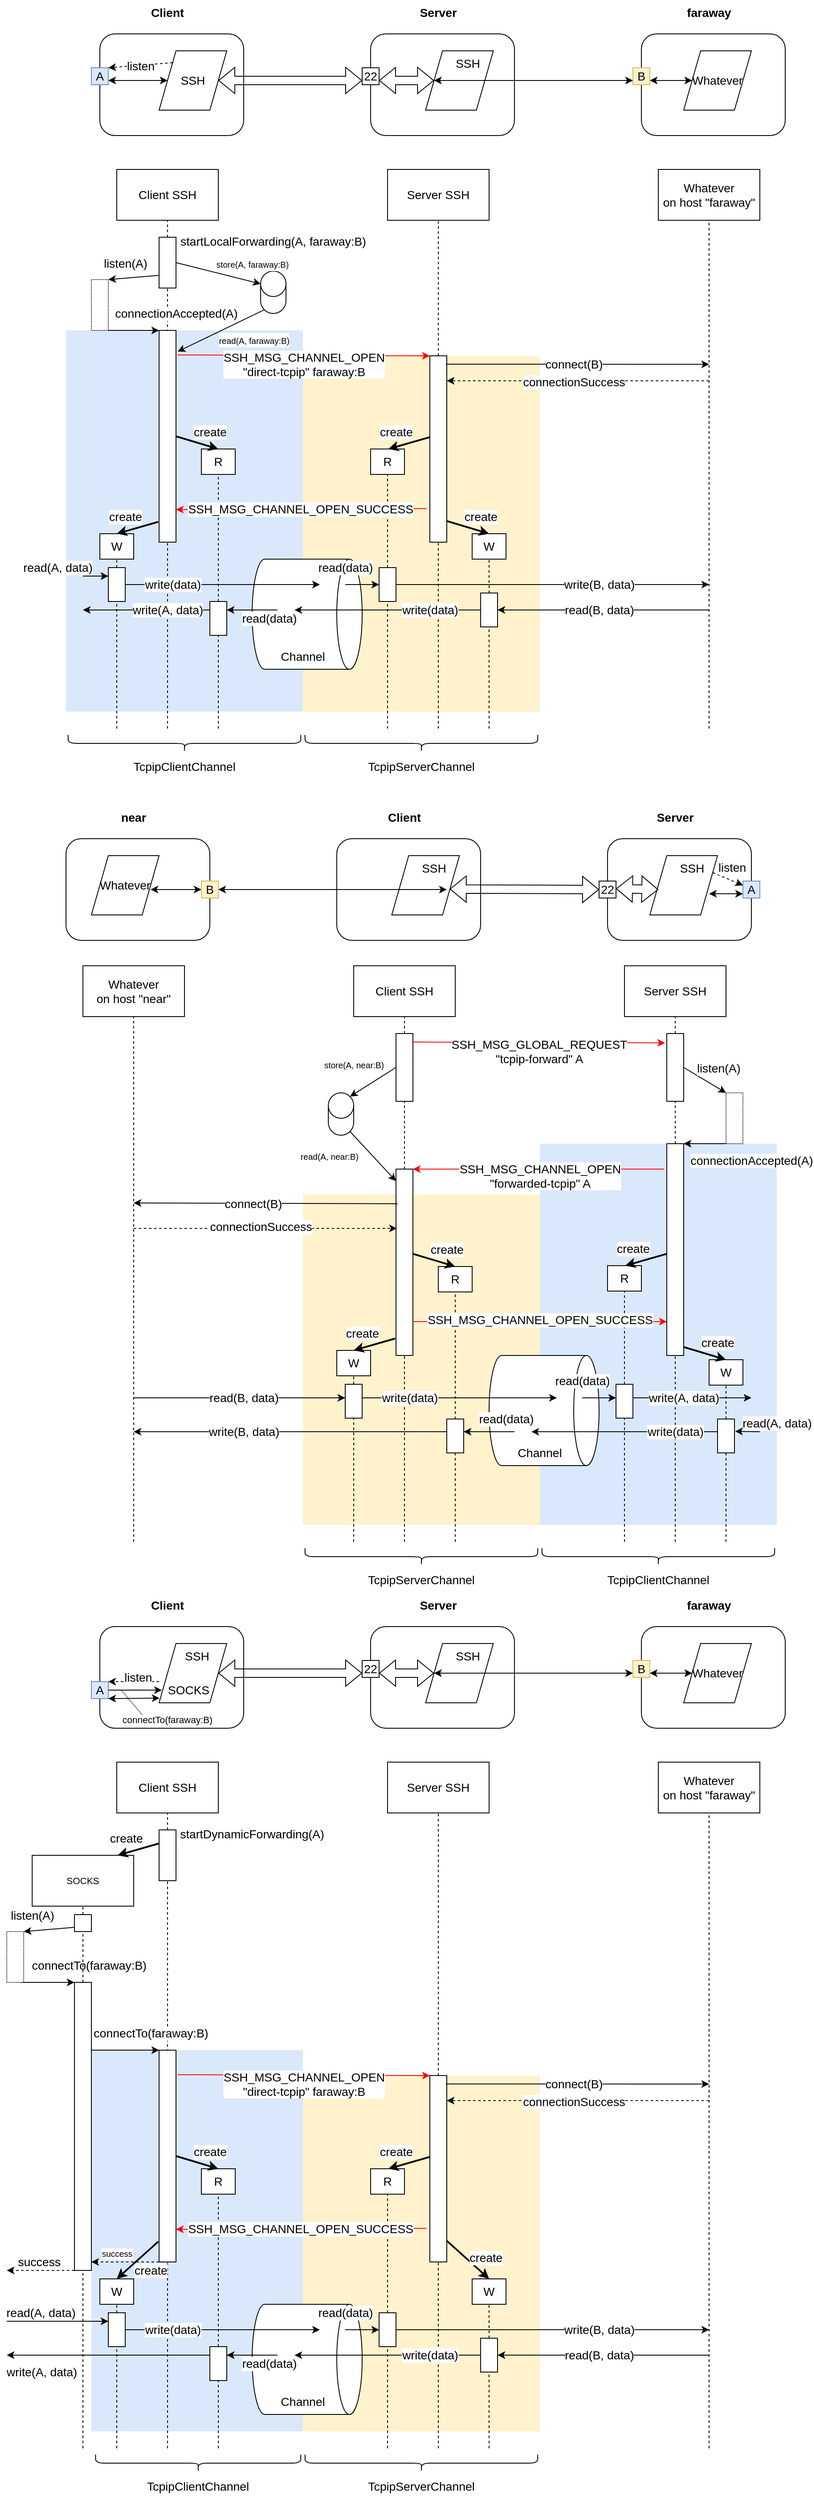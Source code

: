 <mxfile version="18.0.2" type="device"><diagram id="-18l9HRvGEs2OxMN4up6" name="Page-1"><mxGraphModel dx="2185" dy="933" grid="1" gridSize="10" guides="1" tooltips="1" connect="1" arrows="1" fold="1" page="1" pageScale="1" pageWidth="850" pageHeight="1100" math="0" shadow="0"><root><mxCell id="0"/><mxCell id="1" parent="0"/><mxCell id="_84Ji8BDCnws-O7DST_g-200" value="" style="rounded=0;whiteSpace=wrap;html=1;fontSize=14;fillColor=#dae8fc;strokeColor=none;" parent="1" vertex="1"><mxGeometry x="560" y="1390" width="280" height="450" as="geometry"/></mxCell><mxCell id="_84Ji8BDCnws-O7DST_g-199" value="" style="rounded=0;whiteSpace=wrap;html=1;fontSize=14;fillColor=#fff2cc;strokeColor=none;" parent="1" vertex="1"><mxGeometry x="280" y="1450" width="280" height="390" as="geometry"/></mxCell><mxCell id="_84Ji8BDCnws-O7DST_g-94" value="" style="rounded=0;whiteSpace=wrap;html=1;fontSize=14;fillColor=#fff2cc;strokeColor=none;" parent="1" vertex="1"><mxGeometry x="280" y="460" width="280" height="420" as="geometry"/></mxCell><mxCell id="_84Ji8BDCnws-O7DST_g-91" value="" style="rounded=0;whiteSpace=wrap;html=1;fontSize=14;fillColor=#dae8fc;strokeColor=none;" parent="1" vertex="1"><mxGeometry y="430" width="280" height="450" as="geometry"/></mxCell><mxCell id="_84Ji8BDCnws-O7DST_g-1" value="" style="rounded=1;whiteSpace=wrap;html=1;" parent="1" vertex="1"><mxGeometry x="40" y="80" width="170" height="120" as="geometry"/></mxCell><mxCell id="_84Ji8BDCnws-O7DST_g-2" value="" style="rounded=1;whiteSpace=wrap;html=1;" parent="1" vertex="1"><mxGeometry x="360" y="80" width="170" height="120" as="geometry"/></mxCell><mxCell id="_84Ji8BDCnws-O7DST_g-3" value="" style="rounded=1;whiteSpace=wrap;html=1;" parent="1" vertex="1"><mxGeometry x="680" y="80" width="170" height="120" as="geometry"/></mxCell><mxCell id="_84Ji8BDCnws-O7DST_g-5" value="&lt;font style=&quot;font-size: 14px;&quot;&gt;&lt;b&gt;Client&lt;/b&gt;&lt;/font&gt;" style="text;html=1;strokeColor=none;fillColor=none;align=center;verticalAlign=middle;whiteSpace=wrap;rounded=0;" parent="1" vertex="1"><mxGeometry x="90" y="40" width="60" height="30" as="geometry"/></mxCell><mxCell id="_84Ji8BDCnws-O7DST_g-6" value="&lt;font style=&quot;font-size: 14px;&quot;&gt;&lt;b&gt;Server&lt;/b&gt;&lt;/font&gt;" style="text;html=1;strokeColor=none;fillColor=none;align=center;verticalAlign=middle;whiteSpace=wrap;rounded=0;" parent="1" vertex="1"><mxGeometry x="410" y="40" width="60" height="30" as="geometry"/></mxCell><mxCell id="_84Ji8BDCnws-O7DST_g-7" value="&lt;font style=&quot;font-size: 14px;&quot;&gt;&lt;b&gt;faraway&lt;/b&gt;&lt;/font&gt;" style="text;html=1;strokeColor=none;fillColor=none;align=center;verticalAlign=middle;whiteSpace=wrap;rounded=0;" parent="1" vertex="1"><mxGeometry x="730" y="40" width="60" height="30" as="geometry"/></mxCell><mxCell id="_84Ji8BDCnws-O7DST_g-8" value="A" style="whiteSpace=wrap;html=1;aspect=fixed;fontSize=14;fillColor=#dae8fc;strokeColor=#6c8ebf;" parent="1" vertex="1"><mxGeometry x="30" y="120" width="20" height="20" as="geometry"/></mxCell><mxCell id="_84Ji8BDCnws-O7DST_g-9" value="22" style="whiteSpace=wrap;html=1;aspect=fixed;fontSize=14;" parent="1" vertex="1"><mxGeometry x="350" y="120" width="20" height="20" as="geometry"/></mxCell><mxCell id="_84Ji8BDCnws-O7DST_g-10" value="SSH" style="shape=parallelogram;perimeter=parallelogramPerimeter;whiteSpace=wrap;html=1;fixedSize=1;fontSize=14;" parent="1" vertex="1"><mxGeometry x="110" y="100" width="80" height="70" as="geometry"/></mxCell><mxCell id="_84Ji8BDCnws-O7DST_g-11" value="" style="shape=parallelogram;perimeter=parallelogramPerimeter;whiteSpace=wrap;html=1;fixedSize=1;fontSize=14;" parent="1" vertex="1"><mxGeometry x="425" y="100" width="80" height="70" as="geometry"/></mxCell><mxCell id="_84Ji8BDCnws-O7DST_g-12" value="B" style="whiteSpace=wrap;html=1;aspect=fixed;fontSize=14;fillColor=#fff2cc;strokeColor=#d6b656;" parent="1" vertex="1"><mxGeometry x="670" y="120" width="20" height="20" as="geometry"/></mxCell><mxCell id="_84Ji8BDCnws-O7DST_g-13" value="" style="endArrow=classic;html=1;rounded=0;fontSize=14;entryX=1;entryY=0;entryDx=0;entryDy=0;exitX=0;exitY=0;exitDx=0;exitDy=0;dashed=1;" parent="1" source="_84Ji8BDCnws-O7DST_g-10" target="_84Ji8BDCnws-O7DST_g-8" edge="1"><mxGeometry width="50" height="50" relative="1" as="geometry"><mxPoint x="430" y="470" as="sourcePoint"/><mxPoint x="480" y="420" as="targetPoint"/></mxGeometry></mxCell><mxCell id="_84Ji8BDCnws-O7DST_g-14" value="listen" style="edgeLabel;html=1;align=center;verticalAlign=middle;resizable=0;points=[];fontSize=14;" parent="_84Ji8BDCnws-O7DST_g-13" vertex="1" connectable="0"><mxGeometry x="0.002" y="1" relative="1" as="geometry"><mxPoint as="offset"/></mxGeometry></mxCell><mxCell id="_84Ji8BDCnws-O7DST_g-15" value="" style="endArrow=classic;startArrow=classic;html=1;rounded=0;fontSize=14;exitX=1;exitY=0.75;exitDx=0;exitDy=0;entryX=0;entryY=0.5;entryDx=0;entryDy=0;" parent="1" source="_84Ji8BDCnws-O7DST_g-8" target="_84Ji8BDCnws-O7DST_g-10" edge="1"><mxGeometry width="50" height="50" relative="1" as="geometry"><mxPoint x="400" y="470" as="sourcePoint"/><mxPoint x="450" y="420" as="targetPoint"/></mxGeometry></mxCell><mxCell id="_84Ji8BDCnws-O7DST_g-16" value="" style="endArrow=classic;startArrow=classic;html=1;rounded=0;fontSize=14;exitX=0;exitY=0.5;exitDx=0;exitDy=0;entryX=0;entryY=0.75;entryDx=0;entryDy=0;" parent="1" source="_84Ji8BDCnws-O7DST_g-11" target="_84Ji8BDCnws-O7DST_g-12" edge="1"><mxGeometry width="50" height="50" relative="1" as="geometry"><mxPoint x="400" y="470" as="sourcePoint"/><mxPoint x="450" y="420" as="targetPoint"/></mxGeometry></mxCell><mxCell id="_84Ji8BDCnws-O7DST_g-17" value="" style="shape=flexArrow;endArrow=classic;startArrow=classic;html=1;rounded=0;fontSize=14;exitX=1;exitY=0.5;exitDx=0;exitDy=0;entryX=0;entryY=0.75;entryDx=0;entryDy=0;" parent="1" source="_84Ji8BDCnws-O7DST_g-10" target="_84Ji8BDCnws-O7DST_g-9" edge="1"><mxGeometry width="100" height="100" relative="1" as="geometry"><mxPoint x="370" y="500" as="sourcePoint"/><mxPoint x="470" y="400" as="targetPoint"/></mxGeometry></mxCell><mxCell id="_84Ji8BDCnws-O7DST_g-18" value="" style="shape=flexArrow;endArrow=classic;startArrow=classic;html=1;rounded=0;fontSize=14;exitX=1;exitY=0.75;exitDx=0;exitDy=0;entryX=0;entryY=0.5;entryDx=0;entryDy=0;" parent="1" source="_84Ji8BDCnws-O7DST_g-9" target="_84Ji8BDCnws-O7DST_g-11" edge="1"><mxGeometry width="100" height="100" relative="1" as="geometry"><mxPoint x="190" y="145" as="sourcePoint"/><mxPoint x="360" y="145" as="targetPoint"/></mxGeometry></mxCell><mxCell id="_84Ji8BDCnws-O7DST_g-20" value="SSH" style="text;html=1;strokeColor=none;fillColor=none;align=center;verticalAlign=middle;whiteSpace=wrap;rounded=0;fontSize=14;" parent="1" vertex="1"><mxGeometry x="445" y="100" width="60" height="30" as="geometry"/></mxCell><mxCell id="_84Ji8BDCnws-O7DST_g-21" value="Whatever" style="shape=parallelogram;perimeter=parallelogramPerimeter;whiteSpace=wrap;html=1;fixedSize=1;fontSize=14;" parent="1" vertex="1"><mxGeometry x="730" y="100" width="80" height="70" as="geometry"/></mxCell><mxCell id="_84Ji8BDCnws-O7DST_g-22" value="" style="endArrow=classic;startArrow=classic;html=1;rounded=0;fontSize=14;entryX=0;entryY=0.5;entryDx=0;entryDy=0;" parent="1" target="_84Ji8BDCnws-O7DST_g-21" edge="1"><mxGeometry width="50" height="50" relative="1" as="geometry"><mxPoint x="690" y="135" as="sourcePoint"/><mxPoint x="680" y="145" as="targetPoint"/></mxGeometry></mxCell><mxCell id="_84Ji8BDCnws-O7DST_g-23" value="Client SSH" style="rounded=0;whiteSpace=wrap;html=1;fontSize=14;" parent="1" vertex="1"><mxGeometry x="60" y="240" width="120" height="60" as="geometry"/></mxCell><mxCell id="_84Ji8BDCnws-O7DST_g-24" value="Server SSH" style="rounded=0;whiteSpace=wrap;html=1;fontSize=14;" parent="1" vertex="1"><mxGeometry x="380" y="240" width="120" height="60" as="geometry"/></mxCell><mxCell id="_84Ji8BDCnws-O7DST_g-25" value="&lt;div&gt;Whatever&lt;/div&gt;&lt;div&gt;on host &quot;faraway&quot;&lt;/div&gt;" style="rounded=0;whiteSpace=wrap;html=1;fontSize=14;" parent="1" vertex="1"><mxGeometry x="700" y="240" width="120" height="60" as="geometry"/></mxCell><mxCell id="_84Ji8BDCnws-O7DST_g-26" value="" style="endArrow=none;dashed=1;html=1;rounded=0;fontSize=14;entryX=0.5;entryY=1;entryDx=0;entryDy=0;startArrow=none;" parent="1" source="_84Ji8BDCnws-O7DST_g-29" target="_84Ji8BDCnws-O7DST_g-23" edge="1"><mxGeometry width="50" height="50" relative="1" as="geometry"><mxPoint x="120" y="850" as="sourcePoint"/><mxPoint x="420" y="430" as="targetPoint"/></mxGeometry></mxCell><mxCell id="_84Ji8BDCnws-O7DST_g-27" value="" style="endArrow=none;dashed=1;html=1;rounded=0;fontSize=14;entryX=0.5;entryY=1;entryDx=0;entryDy=0;startArrow=none;" parent="1" source="_84Ji8BDCnws-O7DST_g-46" target="_84Ji8BDCnws-O7DST_g-24" edge="1"><mxGeometry width="50" height="50" relative="1" as="geometry"><mxPoint x="439.5" y="890" as="sourcePoint"/><mxPoint x="439.5" y="340" as="targetPoint"/></mxGeometry></mxCell><mxCell id="_84Ji8BDCnws-O7DST_g-28" value="" style="endArrow=none;dashed=1;html=1;rounded=0;fontSize=14;entryX=0.5;entryY=1;entryDx=0;entryDy=0;" parent="1" target="_84Ji8BDCnws-O7DST_g-25" edge="1"><mxGeometry width="50" height="50" relative="1" as="geometry"><mxPoint x="760" y="900" as="sourcePoint"/><mxPoint x="450" y="310" as="targetPoint"/></mxGeometry></mxCell><mxCell id="_84Ji8BDCnws-O7DST_g-29" value="" style="rounded=0;whiteSpace=wrap;html=1;fontSize=14;" parent="1" vertex="1"><mxGeometry x="110" y="320" width="20" height="60" as="geometry"/></mxCell><mxCell id="_84Ji8BDCnws-O7DST_g-30" value="" style="endArrow=none;dashed=1;html=1;rounded=0;fontSize=14;entryX=0.5;entryY=1;entryDx=0;entryDy=0;" parent="1" target="_84Ji8BDCnws-O7DST_g-29" edge="1"><mxGeometry width="50" height="50" relative="1" as="geometry"><mxPoint x="120" y="900" as="sourcePoint"/><mxPoint x="120" y="300" as="targetPoint"/></mxGeometry></mxCell><mxCell id="_84Ji8BDCnws-O7DST_g-31" value="startLocalForwarding(A, faraway:B)" style="text;html=1;strokeColor=none;fillColor=none;align=center;verticalAlign=middle;whiteSpace=wrap;rounded=0;fontSize=14;" parent="1" vertex="1"><mxGeometry x="130" y="310" width="230" height="30" as="geometry"/></mxCell><mxCell id="_84Ji8BDCnws-O7DST_g-34" value="" style="rounded=0;whiteSpace=wrap;html=1;fontSize=14;dashed=1;dashPattern=1 1;" parent="1" vertex="1"><mxGeometry x="30" y="370" width="20" height="60" as="geometry"/></mxCell><mxCell id="_84Ji8BDCnws-O7DST_g-35" value="" style="endArrow=classic;html=1;rounded=0;fontSize=14;entryX=1;entryY=0;entryDx=0;entryDy=0;exitX=0;exitY=0.75;exitDx=0;exitDy=0;" parent="1" source="_84Ji8BDCnws-O7DST_g-29" target="_84Ji8BDCnws-O7DST_g-34" edge="1"><mxGeometry width="50" height="50" relative="1" as="geometry"><mxPoint x="340" y="480" as="sourcePoint"/><mxPoint x="390" y="430" as="targetPoint"/></mxGeometry></mxCell><mxCell id="_84Ji8BDCnws-O7DST_g-36" value="listen(A)" style="edgeLabel;html=1;align=center;verticalAlign=middle;resizable=0;points=[];fontSize=14;" parent="_84Ji8BDCnws-O7DST_g-35" vertex="1" connectable="0"><mxGeometry x="0.004" y="1" relative="1" as="geometry"><mxPoint x="-10" y="-18" as="offset"/></mxGeometry></mxCell><mxCell id="_84Ji8BDCnws-O7DST_g-37" value="" style="rounded=0;whiteSpace=wrap;html=1;fontSize=14;" parent="1" vertex="1"><mxGeometry x="110" y="430" width="20" height="250" as="geometry"/></mxCell><mxCell id="_84Ji8BDCnws-O7DST_g-38" value="" style="endArrow=classic;html=1;rounded=0;fontSize=14;exitX=1;exitY=1;exitDx=0;exitDy=0;entryX=0;entryY=0;entryDx=0;entryDy=0;" parent="1" source="_84Ji8BDCnws-O7DST_g-34" target="_84Ji8BDCnws-O7DST_g-37" edge="1"><mxGeometry width="50" height="50" relative="1" as="geometry"><mxPoint x="320" y="470" as="sourcePoint"/><mxPoint x="370" y="420" as="targetPoint"/></mxGeometry></mxCell><mxCell id="_84Ji8BDCnws-O7DST_g-39" value="connectionAccepted(A)" style="edgeLabel;html=1;align=center;verticalAlign=middle;resizable=0;points=[];fontSize=14;" parent="_84Ji8BDCnws-O7DST_g-38" vertex="1" connectable="0"><mxGeometry x="-0.233" relative="1" as="geometry"><mxPoint x="57" y="-20" as="offset"/></mxGeometry></mxCell><mxCell id="_84Ji8BDCnws-O7DST_g-40" value="" style="shape=cylinder3;whiteSpace=wrap;html=1;boundedLbl=1;backgroundOutline=1;size=15;fontSize=14;" parent="1" vertex="1"><mxGeometry x="230" y="360" width="30" height="50" as="geometry"/></mxCell><mxCell id="_84Ji8BDCnws-O7DST_g-41" value="" style="endArrow=classic;html=1;rounded=0;fontSize=14;exitX=1;exitY=0.5;exitDx=0;exitDy=0;entryX=0;entryY=0;entryDx=0;entryDy=15;entryPerimeter=0;" parent="1" source="_84Ji8BDCnws-O7DST_g-29" target="_84Ji8BDCnws-O7DST_g-40" edge="1"><mxGeometry width="50" height="50" relative="1" as="geometry"><mxPoint x="340" y="470" as="sourcePoint"/><mxPoint x="390" y="420" as="targetPoint"/></mxGeometry></mxCell><mxCell id="_84Ji8BDCnws-O7DST_g-42" value="&lt;font style=&quot;font-size: 10px;&quot;&gt;store(A, faraway:B)&lt;/font&gt;" style="edgeLabel;html=1;align=center;verticalAlign=middle;resizable=0;points=[];fontSize=14;" parent="_84Ji8BDCnws-O7DST_g-41" vertex="1" connectable="0"><mxGeometry x="-0.252" y="-2" relative="1" as="geometry"><mxPoint x="53" y="-11" as="offset"/></mxGeometry></mxCell><mxCell id="_84Ji8BDCnws-O7DST_g-43" value="" style="endArrow=classic;html=1;rounded=0;fontSize=14;exitX=0.145;exitY=1;exitDx=0;exitDy=-4.35;exitPerimeter=0;entryX=1.1;entryY=0.1;entryDx=0;entryDy=0;entryPerimeter=0;" parent="1" source="_84Ji8BDCnws-O7DST_g-40" target="_84Ji8BDCnws-O7DST_g-37" edge="1"><mxGeometry width="50" height="50" relative="1" as="geometry"><mxPoint x="340" y="470" as="sourcePoint"/><mxPoint x="390" y="420" as="targetPoint"/></mxGeometry></mxCell><mxCell id="_84Ji8BDCnws-O7DST_g-44" value="&lt;font style=&quot;font-size: 10px;&quot;&gt;read(A, faraway:B)&lt;/font&gt;" style="edgeLabel;html=1;align=center;verticalAlign=middle;resizable=0;points=[];fontSize=14;" parent="_84Ji8BDCnws-O7DST_g-43" vertex="1" connectable="0"><mxGeometry x="0.343" y="2" relative="1" as="geometry"><mxPoint x="55" as="offset"/></mxGeometry></mxCell><mxCell id="_84Ji8BDCnws-O7DST_g-45" value="" style="endArrow=classic;html=1;rounded=0;fontSize=10;exitX=1.1;exitY=0.116;exitDx=0;exitDy=0;entryX=0;entryY=0;entryDx=0;entryDy=0;exitPerimeter=0;strokeColor=#FF0000;" parent="1" source="_84Ji8BDCnws-O7DST_g-37" target="_84Ji8BDCnws-O7DST_g-46" edge="1"><mxGeometry width="50" height="50" relative="1" as="geometry"><mxPoint x="330" y="470" as="sourcePoint"/><mxPoint x="390" y="460" as="targetPoint"/></mxGeometry></mxCell><mxCell id="_84Ji8BDCnws-O7DST_g-48" value="&lt;div&gt;&lt;font style=&quot;font-size: 14px;&quot;&gt;SSH_MSG_CHANNEL_OPEN&lt;/font&gt;&lt;/div&gt;&lt;div&gt;&lt;font style=&quot;font-size: 14px;&quot;&gt;&quot;direct-tcpip&quot; faraway:B&lt;br&gt;&lt;/font&gt;&lt;/div&gt;" style="edgeLabel;html=1;align=center;verticalAlign=middle;resizable=0;points=[];fontSize=10;" parent="_84Ji8BDCnws-O7DST_g-45" vertex="1" connectable="0"><mxGeometry x="-0.207" y="-1" relative="1" as="geometry"><mxPoint x="31" y="9" as="offset"/></mxGeometry></mxCell><mxCell id="_84Ji8BDCnws-O7DST_g-46" value="" style="rounded=0;whiteSpace=wrap;html=1;fontSize=14;" parent="1" vertex="1"><mxGeometry x="430" y="460" width="20" height="220" as="geometry"/></mxCell><mxCell id="_84Ji8BDCnws-O7DST_g-47" value="" style="endArrow=none;dashed=1;html=1;rounded=0;fontSize=14;entryX=0.5;entryY=1;entryDx=0;entryDy=0;" parent="1" target="_84Ji8BDCnws-O7DST_g-46" edge="1"><mxGeometry width="50" height="50" relative="1" as="geometry"><mxPoint x="440" y="900" as="sourcePoint"/><mxPoint x="440" y="300" as="targetPoint"/></mxGeometry></mxCell><mxCell id="_84Ji8BDCnws-O7DST_g-49" value="" style="endArrow=classic;html=1;rounded=0;fontSize=14;exitX=0.95;exitY=0.045;exitDx=0;exitDy=0;exitPerimeter=0;" parent="1" source="_84Ji8BDCnws-O7DST_g-46" edge="1"><mxGeometry width="50" height="50" relative="1" as="geometry"><mxPoint x="310" y="460" as="sourcePoint"/><mxPoint x="760" y="470" as="targetPoint"/></mxGeometry></mxCell><mxCell id="_84Ji8BDCnws-O7DST_g-50" value="connect(B)" style="edgeLabel;html=1;align=center;verticalAlign=middle;resizable=0;points=[];fontSize=14;" parent="_84Ji8BDCnws-O7DST_g-49" vertex="1" connectable="0"><mxGeometry x="-0.245" relative="1" as="geometry"><mxPoint x="33" as="offset"/></mxGeometry></mxCell><mxCell id="_84Ji8BDCnws-O7DST_g-51" value="" style="endArrow=classic;html=1;rounded=0;fontSize=14;entryX=1;entryY=0.5;entryDx=0;entryDy=0;dashed=1;" parent="1" edge="1"><mxGeometry width="50" height="50" relative="1" as="geometry"><mxPoint x="760" y="489.5" as="sourcePoint"/><mxPoint x="450" y="489.5" as="targetPoint"/></mxGeometry></mxCell><mxCell id="_84Ji8BDCnws-O7DST_g-52" value="connectionSuccess" style="edgeLabel;html=1;align=center;verticalAlign=middle;resizable=0;points=[];fontSize=14;" parent="_84Ji8BDCnws-O7DST_g-51" vertex="1" connectable="0"><mxGeometry x="0.155" relative="1" as="geometry"><mxPoint x="19" y="1" as="offset"/></mxGeometry></mxCell><mxCell id="_84Ji8BDCnws-O7DST_g-55" value="R" style="rounded=0;whiteSpace=wrap;html=1;fontSize=14;" parent="1" vertex="1"><mxGeometry x="160" y="570" width="40" height="30" as="geometry"/></mxCell><mxCell id="_84Ji8BDCnws-O7DST_g-56" value="" style="endArrow=none;dashed=1;html=1;rounded=0;fontSize=14;entryX=0.5;entryY=1;entryDx=0;entryDy=0;startArrow=none;" parent="1" source="_84Ji8BDCnws-O7DST_g-78" target="_84Ji8BDCnws-O7DST_g-55" edge="1"><mxGeometry width="50" height="50" relative="1" as="geometry"><mxPoint x="180" y="930" as="sourcePoint"/><mxPoint x="130" y="390" as="targetPoint"/></mxGeometry></mxCell><mxCell id="_84Ji8BDCnws-O7DST_g-57" value="W" style="rounded=0;whiteSpace=wrap;html=1;fontSize=14;" parent="1" vertex="1"><mxGeometry x="40" y="670" width="40" height="30" as="geometry"/></mxCell><mxCell id="_84Ji8BDCnws-O7DST_g-58" value="" style="endArrow=none;dashed=1;html=1;rounded=0;fontSize=14;entryX=0.5;entryY=1;entryDx=0;entryDy=0;startArrow=none;" parent="1" source="_84Ji8BDCnws-O7DST_g-86" target="_84Ji8BDCnws-O7DST_g-57" edge="1"><mxGeometry width="50" height="50" relative="1" as="geometry"><mxPoint x="60" y="930" as="sourcePoint"/><mxPoint x="190" y="610" as="targetPoint"/></mxGeometry></mxCell><mxCell id="_84Ji8BDCnws-O7DST_g-59" value="R" style="rounded=0;whiteSpace=wrap;html=1;fontSize=14;" parent="1" vertex="1"><mxGeometry x="360" y="570" width="40" height="30" as="geometry"/></mxCell><mxCell id="_84Ji8BDCnws-O7DST_g-60" value="" style="endArrow=none;dashed=1;html=1;rounded=0;fontSize=14;entryX=0.5;entryY=1;entryDx=0;entryDy=0;startArrow=none;" parent="1" source="_84Ji8BDCnws-O7DST_g-70" target="_84Ji8BDCnws-O7DST_g-59" edge="1"><mxGeometry width="50" height="50" relative="1" as="geometry"><mxPoint x="380" y="930" as="sourcePoint"/><mxPoint x="330" y="390" as="targetPoint"/></mxGeometry></mxCell><mxCell id="_84Ji8BDCnws-O7DST_g-61" value="W" style="rounded=0;whiteSpace=wrap;html=1;fontSize=14;" parent="1" vertex="1"><mxGeometry x="480" y="670" width="40" height="30" as="geometry"/></mxCell><mxCell id="_84Ji8BDCnws-O7DST_g-62" value="" style="endArrow=none;dashed=1;html=1;rounded=0;fontSize=14;entryX=0.5;entryY=1;entryDx=0;entryDy=0;startArrow=none;" parent="1" source="_84Ji8BDCnws-O7DST_g-74" target="_84Ji8BDCnws-O7DST_g-61" edge="1"><mxGeometry width="50" height="50" relative="1" as="geometry"><mxPoint x="500" y="930" as="sourcePoint"/><mxPoint x="630" y="610" as="targetPoint"/></mxGeometry></mxCell><mxCell id="_84Ji8BDCnws-O7DST_g-63" value="create" style="endArrow=classic;html=1;rounded=0;fontSize=14;exitX=1;exitY=0.5;exitDx=0;exitDy=0;entryX=0.5;entryY=0;entryDx=0;entryDy=0;strokeWidth=2;" parent="1" source="_84Ji8BDCnws-O7DST_g-37" target="_84Ji8BDCnws-O7DST_g-55" edge="1"><mxGeometry x="0.413" y="16" width="50" height="50" relative="1" as="geometry"><mxPoint x="320" y="570" as="sourcePoint"/><mxPoint x="370" y="520" as="targetPoint"/><mxPoint as="offset"/></mxGeometry></mxCell><mxCell id="_84Ji8BDCnws-O7DST_g-64" value="create" style="endArrow=classic;html=1;rounded=0;fontSize=14;exitX=1;exitY=0.5;exitDx=0;exitDy=0;entryX=0.5;entryY=0;entryDx=0;entryDy=0;strokeWidth=2;" parent="1" edge="1"><mxGeometry x="0.413" y="16" width="50" height="50" relative="1" as="geometry"><mxPoint x="450" y="655" as="sourcePoint"/><mxPoint x="500" y="670" as="targetPoint"/><mxPoint as="offset"/></mxGeometry></mxCell><mxCell id="_84Ji8BDCnws-O7DST_g-65" value="create" style="endArrow=classic;html=1;rounded=0;fontSize=14;exitX=-0.05;exitY=0.904;exitDx=0;exitDy=0;entryX=0.5;entryY=0;entryDx=0;entryDy=0;strokeWidth=2;exitPerimeter=0;" parent="1" source="_84Ji8BDCnws-O7DST_g-37" target="_84Ji8BDCnws-O7DST_g-57" edge="1"><mxGeometry x="0.407" y="-16" width="50" height="50" relative="1" as="geometry"><mxPoint x="140" y="565" as="sourcePoint"/><mxPoint x="190" y="580" as="targetPoint"/><mxPoint y="-1" as="offset"/></mxGeometry></mxCell><mxCell id="_84Ji8BDCnws-O7DST_g-66" value="create" style="endArrow=classic;html=1;rounded=0;fontSize=14;exitX=-0.05;exitY=0.904;exitDx=0;exitDy=0;entryX=0.5;entryY=0;entryDx=0;entryDy=0;strokeWidth=2;exitPerimeter=0;" parent="1" edge="1"><mxGeometry x="0.445" y="-17" width="50" height="50" relative="1" as="geometry"><mxPoint x="430" y="556" as="sourcePoint"/><mxPoint x="381" y="570" as="targetPoint"/><mxPoint as="offset"/></mxGeometry></mxCell><mxCell id="_84Ji8BDCnws-O7DST_g-67" value="" style="shape=cylinder3;whiteSpace=wrap;html=1;boundedLbl=1;backgroundOutline=1;size=15;fontSize=14;rotation=90;" parent="1" vertex="1"><mxGeometry x="220" y="700" width="130" height="130" as="geometry"/></mxCell><mxCell id="_84Ji8BDCnws-O7DST_g-69" value="read(data)" style="endArrow=classic;html=1;rounded=0;fontSize=14;strokeWidth=1;exitX=0.231;exitY=0.154;exitDx=0;exitDy=0;exitPerimeter=0;entryX=0;entryY=0.5;entryDx=0;entryDy=0;" parent="1" source="_84Ji8BDCnws-O7DST_g-67" target="_84Ji8BDCnws-O7DST_g-70" edge="1"><mxGeometry x="-0.998" y="20" width="50" height="50" relative="1" as="geometry"><mxPoint x="335" y="710" as="sourcePoint"/><mxPoint x="380" y="730" as="targetPoint"/><mxPoint as="offset"/></mxGeometry></mxCell><mxCell id="_84Ji8BDCnws-O7DST_g-70" value="" style="rounded=0;whiteSpace=wrap;html=1;fontSize=14;" parent="1" vertex="1"><mxGeometry x="370" y="710" width="20" height="40" as="geometry"/></mxCell><mxCell id="_84Ji8BDCnws-O7DST_g-71" value="" style="endArrow=none;dashed=1;html=1;rounded=0;fontSize=14;entryX=0.5;entryY=1;entryDx=0;entryDy=0;" parent="1" target="_84Ji8BDCnws-O7DST_g-70" edge="1"><mxGeometry width="50" height="50" relative="1" as="geometry"><mxPoint x="380" y="900" as="sourcePoint"/><mxPoint x="380" y="600" as="targetPoint"/></mxGeometry></mxCell><mxCell id="_84Ji8BDCnws-O7DST_g-72" value="" style="endArrow=classic;html=1;rounded=0;fontSize=14;strokeWidth=1;exitX=1;exitY=0.5;exitDx=0;exitDy=0;" parent="1" source="_84Ji8BDCnws-O7DST_g-70" edge="1"><mxGeometry width="50" height="50" relative="1" as="geometry"><mxPoint x="310" y="570" as="sourcePoint"/><mxPoint x="760" y="730" as="targetPoint"/></mxGeometry></mxCell><mxCell id="_84Ji8BDCnws-O7DST_g-73" value="write(B, data)" style="edgeLabel;html=1;align=center;verticalAlign=middle;resizable=0;points=[];fontSize=14;" parent="_84Ji8BDCnws-O7DST_g-72" vertex="1" connectable="0"><mxGeometry x="0.238" y="-1" relative="1" as="geometry"><mxPoint x="11" y="-1" as="offset"/></mxGeometry></mxCell><mxCell id="_84Ji8BDCnws-O7DST_g-74" value="" style="rounded=0;whiteSpace=wrap;html=1;fontSize=14;" parent="1" vertex="1"><mxGeometry x="490" y="740" width="20" height="40" as="geometry"/></mxCell><mxCell id="_84Ji8BDCnws-O7DST_g-75" value="" style="endArrow=none;dashed=1;html=1;rounded=0;fontSize=14;entryX=0.5;entryY=1;entryDx=0;entryDy=0;" parent="1" target="_84Ji8BDCnws-O7DST_g-74" edge="1"><mxGeometry width="50" height="50" relative="1" as="geometry"><mxPoint x="500" y="900" as="sourcePoint"/><mxPoint x="500" y="700" as="targetPoint"/></mxGeometry></mxCell><mxCell id="_84Ji8BDCnws-O7DST_g-76" value="read(B, data)" style="endArrow=classic;html=1;rounded=0;fontSize=14;strokeWidth=1;" parent="1" edge="1"><mxGeometry x="0.04" width="50" height="50" relative="1" as="geometry"><mxPoint x="760" y="760" as="sourcePoint"/><mxPoint x="510" y="760" as="targetPoint"/><mxPoint as="offset"/></mxGeometry></mxCell><mxCell id="_84Ji8BDCnws-O7DST_g-77" value="" style="endArrow=classic;html=1;rounded=0;fontSize=14;strokeWidth=1;exitX=0;exitY=0.5;exitDx=0;exitDy=0;entryX=0.462;entryY=0.615;entryDx=0;entryDy=0;entryPerimeter=0;" parent="1" source="_84Ji8BDCnws-O7DST_g-74" target="_84Ji8BDCnws-O7DST_g-67" edge="1"><mxGeometry width="50" height="50" relative="1" as="geometry"><mxPoint x="310" y="570" as="sourcePoint"/><mxPoint x="360" y="520" as="targetPoint"/></mxGeometry></mxCell><mxCell id="_84Ji8BDCnws-O7DST_g-90" value="write(data)" style="edgeLabel;html=1;align=center;verticalAlign=middle;resizable=0;points=[];fontSize=14;" parent="_84Ji8BDCnws-O7DST_g-77" vertex="1" connectable="0"><mxGeometry x="-0.182" relative="1" as="geometry"><mxPoint x="30" as="offset"/></mxGeometry></mxCell><mxCell id="_84Ji8BDCnws-O7DST_g-78" value="" style="rounded=0;whiteSpace=wrap;html=1;fontSize=14;" parent="1" vertex="1"><mxGeometry x="170" y="750" width="20" height="40" as="geometry"/></mxCell><mxCell id="_84Ji8BDCnws-O7DST_g-79" value="" style="endArrow=none;dashed=1;html=1;rounded=0;fontSize=14;entryX=0.5;entryY=1;entryDx=0;entryDy=0;" parent="1" target="_84Ji8BDCnws-O7DST_g-78" edge="1"><mxGeometry width="50" height="50" relative="1" as="geometry"><mxPoint x="180" y="900" as="sourcePoint"/><mxPoint x="180" y="600" as="targetPoint"/></mxGeometry></mxCell><mxCell id="_84Ji8BDCnws-O7DST_g-80" value="" style="endArrow=classic;html=1;rounded=0;fontSize=14;strokeWidth=1;entryX=1;entryY=0.25;entryDx=0;entryDy=0;exitX=0.462;exitY=0.769;exitDx=0;exitDy=0;exitPerimeter=0;" parent="1" source="_84Ji8BDCnws-O7DST_g-67" target="_84Ji8BDCnws-O7DST_g-78" edge="1"><mxGeometry width="50" height="50" relative="1" as="geometry"><mxPoint x="310" y="570" as="sourcePoint"/><mxPoint x="360" y="520" as="targetPoint"/></mxGeometry></mxCell><mxCell id="_84Ji8BDCnws-O7DST_g-81" value="read(data)" style="edgeLabel;html=1;align=center;verticalAlign=middle;resizable=0;points=[];fontSize=14;" parent="_84Ji8BDCnws-O7DST_g-80" vertex="1" connectable="0"><mxGeometry x="0.2" relative="1" as="geometry"><mxPoint x="26" y="10" as="offset"/></mxGeometry></mxCell><mxCell id="_84Ji8BDCnws-O7DST_g-82" value="" style="endArrow=classic;html=1;rounded=0;fontSize=14;strokeWidth=1;exitX=0;exitY=0.25;exitDx=0;exitDy=0;" parent="1" source="_84Ji8BDCnws-O7DST_g-78" edge="1"><mxGeometry width="50" height="50" relative="1" as="geometry"><mxPoint x="400" y="720" as="sourcePoint"/><mxPoint x="20" y="760" as="targetPoint"/></mxGeometry></mxCell><mxCell id="_84Ji8BDCnws-O7DST_g-83" value="write(A, data)" style="edgeLabel;html=1;align=center;verticalAlign=middle;resizable=0;points=[];fontSize=14;" parent="_84Ji8BDCnws-O7DST_g-82" vertex="1" connectable="0"><mxGeometry x="0.238" y="-1" relative="1" as="geometry"><mxPoint x="43" y="1" as="offset"/></mxGeometry></mxCell><mxCell id="_84Ji8BDCnws-O7DST_g-84" value="read(A, data)" style="endArrow=classic;html=1;rounded=0;fontSize=14;strokeWidth=1;" parent="1" edge="1"><mxGeometry x="-1" y="32" width="50" height="50" relative="1" as="geometry"><mxPoint x="20" y="720" as="sourcePoint"/><mxPoint x="50" y="720" as="targetPoint"/><mxPoint x="-30" y="22" as="offset"/></mxGeometry></mxCell><mxCell id="_84Ji8BDCnws-O7DST_g-86" value="" style="rounded=0;whiteSpace=wrap;html=1;fontSize=14;" parent="1" vertex="1"><mxGeometry x="50" y="710" width="20" height="40" as="geometry"/></mxCell><mxCell id="_84Ji8BDCnws-O7DST_g-87" value="" style="endArrow=none;dashed=1;html=1;rounded=0;fontSize=14;entryX=0.5;entryY=1;entryDx=0;entryDy=0;" parent="1" target="_84Ji8BDCnws-O7DST_g-86" edge="1"><mxGeometry width="50" height="50" relative="1" as="geometry"><mxPoint x="60" y="900" as="sourcePoint"/><mxPoint x="60" y="700" as="targetPoint"/></mxGeometry></mxCell><mxCell id="_84Ji8BDCnws-O7DST_g-88" value="" style="endArrow=classic;html=1;rounded=0;fontSize=14;strokeWidth=1;exitX=1;exitY=0.5;exitDx=0;exitDy=0;" parent="1" source="_84Ji8BDCnws-O7DST_g-86" edge="1"><mxGeometry width="50" height="50" relative="1" as="geometry"><mxPoint x="400" y="740" as="sourcePoint"/><mxPoint x="300" y="730" as="targetPoint"/></mxGeometry></mxCell><mxCell id="_84Ji8BDCnws-O7DST_g-89" value="write(data)" style="edgeLabel;html=1;align=center;verticalAlign=middle;resizable=0;points=[];fontSize=14;" parent="_84Ji8BDCnws-O7DST_g-88" vertex="1" connectable="0"><mxGeometry x="0.238" y="-1" relative="1" as="geometry"><mxPoint x="-87" y="-1" as="offset"/></mxGeometry></mxCell><mxCell id="_84Ji8BDCnws-O7DST_g-97" value="Channel" style="text;html=1;strokeColor=none;fillColor=none;align=center;verticalAlign=middle;whiteSpace=wrap;rounded=0;fontSize=14;" parent="1" vertex="1"><mxGeometry x="250" y="800" width="60" height="30" as="geometry"/></mxCell><mxCell id="_84Ji8BDCnws-O7DST_g-53" value="" style="endArrow=classic;html=1;rounded=0;fontSize=14;entryX=1;entryY=0.846;entryDx=0;entryDy=0;entryPerimeter=0;exitX=-0.2;exitY=0.82;exitDx=0;exitDy=0;exitPerimeter=0;strokeColor=#FF0000;" parent="1" source="_84Ji8BDCnws-O7DST_g-46" target="_84Ji8BDCnws-O7DST_g-37" edge="1"><mxGeometry width="50" height="50" relative="1" as="geometry"><mxPoint x="350" y="630" as="sourcePoint"/><mxPoint x="400" y="580" as="targetPoint"/></mxGeometry></mxCell><mxCell id="_84Ji8BDCnws-O7DST_g-54" value="SSH_MSG_CHANNEL_OPEN_SUCCESS" style="edgeLabel;html=1;align=center;verticalAlign=middle;resizable=0;points=[];fontSize=14;" parent="_84Ji8BDCnws-O7DST_g-53" vertex="1" connectable="0"><mxGeometry x="0.3" y="1" relative="1" as="geometry"><mxPoint x="43" y="-1" as="offset"/></mxGeometry></mxCell><mxCell id="_84Ji8BDCnws-O7DST_g-98" value="" style="shape=curlyBracket;whiteSpace=wrap;html=1;rounded=1;flipH=1;fontSize=14;fillColor=#FFCCCC;rotation=90;" parent="1" vertex="1"><mxGeometry x="130" y="780" width="20" height="275" as="geometry"/></mxCell><mxCell id="_84Ji8BDCnws-O7DST_g-99" value="" style="shape=curlyBracket;whiteSpace=wrap;html=1;rounded=1;flipH=1;fontSize=14;fillColor=#FFCCCC;rotation=90;" parent="1" vertex="1"><mxGeometry x="410" y="780" width="20" height="275" as="geometry"/></mxCell><mxCell id="_84Ji8BDCnws-O7DST_g-100" value="TcpipClientChannel" style="text;html=1;strokeColor=none;fillColor=none;align=center;verticalAlign=middle;whiteSpace=wrap;rounded=0;fontSize=14;" parent="1" vertex="1"><mxGeometry x="110" y="930" width="60" height="30" as="geometry"/></mxCell><mxCell id="_84Ji8BDCnws-O7DST_g-101" value="&lt;div&gt;TcpipServerChannel&lt;/div&gt;" style="text;html=1;strokeColor=none;fillColor=none;align=center;verticalAlign=middle;whiteSpace=wrap;rounded=0;fontSize=14;" parent="1" vertex="1"><mxGeometry x="390" y="930" width="60" height="30" as="geometry"/></mxCell><mxCell id="_84Ji8BDCnws-O7DST_g-102" value="" style="rounded=1;whiteSpace=wrap;html=1;" parent="1" vertex="1"><mxGeometry y="1030" width="170" height="120" as="geometry"/></mxCell><mxCell id="_84Ji8BDCnws-O7DST_g-103" value="" style="rounded=1;whiteSpace=wrap;html=1;" parent="1" vertex="1"><mxGeometry x="320" y="1030" width="170" height="120" as="geometry"/></mxCell><mxCell id="_84Ji8BDCnws-O7DST_g-104" value="" style="rounded=1;whiteSpace=wrap;html=1;" parent="1" vertex="1"><mxGeometry x="640" y="1030" width="170" height="120" as="geometry"/></mxCell><mxCell id="_84Ji8BDCnws-O7DST_g-105" value="&lt;font size=&quot;1&quot;&gt;&lt;b style=&quot;font-size: 14px;&quot;&gt;near&lt;/b&gt;&lt;/font&gt;" style="text;html=1;strokeColor=none;fillColor=none;align=center;verticalAlign=middle;whiteSpace=wrap;rounded=0;" parent="1" vertex="1"><mxGeometry x="50" y="990" width="60" height="30" as="geometry"/></mxCell><mxCell id="_84Ji8BDCnws-O7DST_g-106" value="&lt;font style=&quot;font-size: 14px;&quot;&gt;&lt;b&gt;Client&lt;/b&gt;&lt;/font&gt;" style="text;html=1;strokeColor=none;fillColor=none;align=center;verticalAlign=middle;whiteSpace=wrap;rounded=0;" parent="1" vertex="1"><mxGeometry x="370" y="990" width="60" height="30" as="geometry"/></mxCell><mxCell id="_84Ji8BDCnws-O7DST_g-107" value="&lt;font size=&quot;1&quot;&gt;&lt;b style=&quot;font-size: 14px;&quot;&gt;Server&lt;/b&gt;&lt;/font&gt;" style="text;html=1;strokeColor=none;fillColor=none;align=center;verticalAlign=middle;whiteSpace=wrap;rounded=0;" parent="1" vertex="1"><mxGeometry x="690" y="990" width="60" height="30" as="geometry"/></mxCell><mxCell id="_84Ji8BDCnws-O7DST_g-108" value="B" style="whiteSpace=wrap;html=1;aspect=fixed;fontSize=14;fillColor=#fff2cc;strokeColor=#d6b656;" parent="1" vertex="1"><mxGeometry x="160" y="1080" width="20" height="20" as="geometry"/></mxCell><mxCell id="_84Ji8BDCnws-O7DST_g-110" value="Whatever" style="shape=parallelogram;perimeter=parallelogramPerimeter;whiteSpace=wrap;html=1;fixedSize=1;fontSize=14;" parent="1" vertex="1"><mxGeometry x="30" y="1050" width="80" height="70" as="geometry"/></mxCell><mxCell id="_84Ji8BDCnws-O7DST_g-111" value="" style="shape=parallelogram;perimeter=parallelogramPerimeter;whiteSpace=wrap;html=1;fixedSize=1;fontSize=14;" parent="1" vertex="1"><mxGeometry x="385" y="1050" width="80" height="70" as="geometry"/></mxCell><mxCell id="_84Ji8BDCnws-O7DST_g-112" value="A" style="whiteSpace=wrap;html=1;aspect=fixed;fontSize=14;fillColor=#dae8fc;strokeColor=#6c8ebf;" parent="1" vertex="1"><mxGeometry x="800" y="1080" width="20" height="20" as="geometry"/></mxCell><mxCell id="_84Ji8BDCnws-O7DST_g-116" value="" style="endArrow=classic;startArrow=classic;html=1;rounded=0;fontSize=14;exitX=1;exitY=0.5;exitDx=0;exitDy=0;" parent="1" source="_84Ji8BDCnws-O7DST_g-108" edge="1"><mxGeometry width="50" height="50" relative="1" as="geometry"><mxPoint x="420" y="1290" as="sourcePoint"/><mxPoint x="450" y="1090" as="targetPoint"/></mxGeometry></mxCell><mxCell id="_84Ji8BDCnws-O7DST_g-117" value="" style="shape=flexArrow;endArrow=classic;startArrow=classic;html=1;rounded=0;fontSize=14;entryX=0;entryY=0.75;entryDx=0;entryDy=0;exitX=0.856;exitY=0.564;exitDx=0;exitDy=0;exitPerimeter=0;" parent="1" source="_84Ji8BDCnws-O7DST_g-111" edge="1"><mxGeometry width="100" height="100" relative="1" as="geometry"><mxPoint x="530" y="1185" as="sourcePoint"/><mxPoint x="630" y="1090" as="targetPoint"/></mxGeometry></mxCell><mxCell id="_84Ji8BDCnws-O7DST_g-119" value="SSH" style="text;html=1;strokeColor=none;fillColor=none;align=center;verticalAlign=middle;whiteSpace=wrap;rounded=0;fontSize=14;" parent="1" vertex="1"><mxGeometry x="405" y="1050" width="60" height="30" as="geometry"/></mxCell><mxCell id="_84Ji8BDCnws-O7DST_g-120" value="" style="shape=parallelogram;perimeter=parallelogramPerimeter;whiteSpace=wrap;html=1;fixedSize=1;fontSize=14;" parent="1" vertex="1"><mxGeometry x="690" y="1050" width="80" height="70" as="geometry"/></mxCell><mxCell id="_84Ji8BDCnws-O7DST_g-121" value="" style="endArrow=classic;startArrow=classic;html=1;rounded=0;fontSize=14;entryX=0;entryY=0.75;entryDx=0;entryDy=0;" parent="1" target="_84Ji8BDCnws-O7DST_g-112" edge="1"><mxGeometry width="50" height="50" relative="1" as="geometry"><mxPoint x="760" y="1095" as="sourcePoint"/><mxPoint x="640" y="1095" as="targetPoint"/></mxGeometry></mxCell><mxCell id="_84Ji8BDCnws-O7DST_g-122" value="SSH" style="text;html=1;strokeColor=none;fillColor=none;align=center;verticalAlign=middle;whiteSpace=wrap;rounded=0;fontSize=14;" parent="1" vertex="1"><mxGeometry x="720" y="1050" width="40" height="30" as="geometry"/></mxCell><mxCell id="_84Ji8BDCnws-O7DST_g-123" value="22" style="whiteSpace=wrap;html=1;aspect=fixed;fontSize=14;" parent="1" vertex="1"><mxGeometry x="630" y="1080" width="20" height="20" as="geometry"/></mxCell><mxCell id="_84Ji8BDCnws-O7DST_g-124" value="" style="shape=flexArrow;endArrow=classic;startArrow=classic;html=1;rounded=0;fontSize=14;exitX=1;exitY=0.75;exitDx=0;exitDy=0;" parent="1" edge="1"><mxGeometry width="100" height="100" relative="1" as="geometry"><mxPoint x="650" y="1089" as="sourcePoint"/><mxPoint x="700" y="1090" as="targetPoint"/></mxGeometry></mxCell><mxCell id="_84Ji8BDCnws-O7DST_g-126" value="" style="endArrow=classic;html=1;rounded=0;fontSize=14;entryX=0;entryY=0.25;entryDx=0;entryDy=0;dashed=1;exitX=1;exitY=0.25;exitDx=0;exitDy=0;" parent="1" source="_84Ji8BDCnws-O7DST_g-120" target="_84Ji8BDCnws-O7DST_g-112" edge="1"><mxGeometry width="50" height="50" relative="1" as="geometry"><mxPoint x="780" y="1080" as="sourcePoint"/><mxPoint x="20" y="1080" as="targetPoint"/></mxGeometry></mxCell><mxCell id="_84Ji8BDCnws-O7DST_g-127" value="listen" style="edgeLabel;html=1;align=center;verticalAlign=middle;resizable=0;points=[];fontSize=14;" parent="_84Ji8BDCnws-O7DST_g-126" vertex="1" connectable="0"><mxGeometry x="0.002" y="1" relative="1" as="geometry"><mxPoint x="4" y="-13" as="offset"/></mxGeometry></mxCell><mxCell id="_84Ji8BDCnws-O7DST_g-128" value="" style="endArrow=classic;startArrow=classic;html=1;rounded=0;fontSize=14;entryX=0;entryY=0.5;entryDx=0;entryDy=0;" parent="1" target="_84Ji8BDCnws-O7DST_g-108" edge="1"><mxGeometry width="50" height="50" relative="1" as="geometry"><mxPoint x="100" y="1090" as="sourcePoint"/><mxPoint x="-130" y="1080" as="targetPoint"/></mxGeometry></mxCell><mxCell id="_84Ji8BDCnws-O7DST_g-129" value="Client SSH" style="rounded=0;whiteSpace=wrap;html=1;fontSize=14;" parent="1" vertex="1"><mxGeometry x="340" y="1180" width="120" height="60" as="geometry"/></mxCell><mxCell id="_84Ji8BDCnws-O7DST_g-130" value="Server SSH" style="rounded=0;whiteSpace=wrap;html=1;fontSize=14;" parent="1" vertex="1"><mxGeometry x="660" y="1180" width="120" height="60" as="geometry"/></mxCell><mxCell id="_84Ji8BDCnws-O7DST_g-131" value="&lt;div&gt;Whatever&lt;/div&gt;&lt;div&gt;on host &quot;near&quot;&lt;/div&gt;" style="rounded=0;whiteSpace=wrap;html=1;fontSize=14;" parent="1" vertex="1"><mxGeometry x="20" y="1180" width="120" height="60" as="geometry"/></mxCell><mxCell id="_84Ji8BDCnws-O7DST_g-132" value="" style="endArrow=none;dashed=1;html=1;rounded=0;fontSize=14;entryX=0.5;entryY=1;entryDx=0;entryDy=0;" parent="1" edge="1"><mxGeometry width="50" height="50" relative="1" as="geometry"><mxPoint x="80" y="1860" as="sourcePoint"/><mxPoint x="80" y="1240" as="targetPoint"/></mxGeometry></mxCell><mxCell id="_84Ji8BDCnws-O7DST_g-133" value="" style="endArrow=none;dashed=1;html=1;rounded=0;fontSize=14;entryX=0.5;entryY=1;entryDx=0;entryDy=0;startArrow=none;" parent="1" source="_84Ji8BDCnws-O7DST_g-135" edge="1"><mxGeometry width="50" height="50" relative="1" as="geometry"><mxPoint x="400" y="1840" as="sourcePoint"/><mxPoint x="400" y="1240" as="targetPoint"/></mxGeometry></mxCell><mxCell id="_84Ji8BDCnws-O7DST_g-134" value="" style="endArrow=none;dashed=1;html=1;rounded=0;fontSize=14;entryX=0.5;entryY=1;entryDx=0;entryDy=0;startArrow=none;" parent="1" source="_84Ji8BDCnws-O7DST_g-139" edge="1"><mxGeometry width="50" height="50" relative="1" as="geometry"><mxPoint x="720" y="1840" as="sourcePoint"/><mxPoint x="720" y="1240" as="targetPoint"/></mxGeometry></mxCell><mxCell id="_84Ji8BDCnws-O7DST_g-135" value="" style="rounded=0;whiteSpace=wrap;html=1;fontSize=14;" parent="1" vertex="1"><mxGeometry x="390" y="1260" width="20" height="80" as="geometry"/></mxCell><mxCell id="_84Ji8BDCnws-O7DST_g-136" value="" style="endArrow=none;dashed=1;html=1;rounded=0;fontSize=14;entryX=0.5;entryY=1;entryDx=0;entryDy=0;startArrow=none;" parent="1" source="_84Ji8BDCnws-O7DST_g-153" target="_84Ji8BDCnws-O7DST_g-135" edge="1"><mxGeometry width="50" height="50" relative="1" as="geometry"><mxPoint x="400" y="1840" as="sourcePoint"/><mxPoint x="400" y="1240" as="targetPoint"/></mxGeometry></mxCell><mxCell id="_84Ji8BDCnws-O7DST_g-137" value="" style="endArrow=classic;html=1;rounded=0;fontSize=10;exitX=1.1;exitY=0.116;exitDx=0;exitDy=0;entryX=0;entryY=0;entryDx=0;entryDy=0;exitPerimeter=0;strokeColor=#FF0000;" parent="1" edge="1"><mxGeometry width="50" height="50" relative="1" as="geometry"><mxPoint x="410" y="1270" as="sourcePoint"/><mxPoint x="708" y="1271.0" as="targetPoint"/></mxGeometry></mxCell><mxCell id="_84Ji8BDCnws-O7DST_g-138" value="&lt;div&gt;&lt;font style=&quot;font-size: 14px;&quot;&gt;SSH_MSG_GLOBAL_REQUEST&lt;/font&gt;&lt;/div&gt;&lt;div&gt;&lt;font style=&quot;font-size: 14px;&quot;&gt;&quot;tcpip-forward&quot; A&lt;br&gt;&lt;/font&gt;&lt;/div&gt;" style="edgeLabel;html=1;align=center;verticalAlign=middle;resizable=0;points=[];fontSize=10;" parent="_84Ji8BDCnws-O7DST_g-137" vertex="1" connectable="0"><mxGeometry x="-0.207" y="-1" relative="1" as="geometry"><mxPoint x="31" y="9" as="offset"/></mxGeometry></mxCell><mxCell id="_84Ji8BDCnws-O7DST_g-139" value="" style="rounded=0;whiteSpace=wrap;html=1;fontSize=14;" parent="1" vertex="1"><mxGeometry x="710" y="1260" width="20" height="80" as="geometry"/></mxCell><mxCell id="_84Ji8BDCnws-O7DST_g-140" value="" style="endArrow=none;dashed=1;html=1;rounded=0;fontSize=14;entryX=0.5;entryY=1;entryDx=0;entryDy=0;startArrow=none;" parent="1" source="_84Ji8BDCnws-O7DST_g-151" target="_84Ji8BDCnws-O7DST_g-139" edge="1"><mxGeometry width="50" height="50" relative="1" as="geometry"><mxPoint x="720" y="1840" as="sourcePoint"/><mxPoint x="720" y="1240" as="targetPoint"/></mxGeometry></mxCell><mxCell id="_84Ji8BDCnws-O7DST_g-141" value="" style="shape=cylinder3;whiteSpace=wrap;html=1;boundedLbl=1;backgroundOutline=1;size=15;fontSize=14;" parent="1" vertex="1"><mxGeometry x="310" y="1330" width="30" height="50" as="geometry"/></mxCell><mxCell id="_84Ji8BDCnws-O7DST_g-142" value="" style="endArrow=classic;html=1;rounded=0;fontSize=14;exitX=0;exitY=0.5;exitDx=0;exitDy=0;entryX=0.855;entryY=0;entryDx=0;entryDy=4.35;entryPerimeter=0;" parent="1" source="_84Ji8BDCnws-O7DST_g-135" target="_84Ji8BDCnws-O7DST_g-141" edge="1"><mxGeometry width="50" height="50" relative="1" as="geometry"><mxPoint x="410" y="1330" as="sourcePoint"/><mxPoint x="670" y="1400" as="targetPoint"/></mxGeometry></mxCell><mxCell id="_84Ji8BDCnws-O7DST_g-143" value="&lt;font style=&quot;font-size: 10px;&quot;&gt;store(A, near:B)&lt;/font&gt;" style="edgeLabel;html=1;align=center;verticalAlign=middle;resizable=0;points=[];fontSize=14;" parent="_84Ji8BDCnws-O7DST_g-142" vertex="1" connectable="0"><mxGeometry x="-0.252" y="-2" relative="1" as="geometry"><mxPoint x="-29" y="-15" as="offset"/></mxGeometry></mxCell><mxCell id="_84Ji8BDCnws-O7DST_g-144" value="" style="endArrow=classic;html=1;rounded=0;fontSize=14;exitX=0.855;exitY=1;exitDx=0;exitDy=-4.35;exitPerimeter=0;entryX=0;entryY=0.064;entryDx=0;entryDy=0;entryPerimeter=0;" parent="1" source="_84Ji8BDCnws-O7DST_g-141" target="_84Ji8BDCnws-O7DST_g-153" edge="1"><mxGeometry width="50" height="50" relative="1" as="geometry"><mxPoint x="620" y="1450" as="sourcePoint"/><mxPoint x="325" y="1440" as="targetPoint"/></mxGeometry></mxCell><mxCell id="_84Ji8BDCnws-O7DST_g-145" value="&lt;font style=&quot;font-size: 10px;&quot;&gt;read(A, near:B)&lt;/font&gt;" style="edgeLabel;html=1;align=center;verticalAlign=middle;resizable=0;points=[];fontSize=14;" parent="_84Ji8BDCnws-O7DST_g-144" vertex="1" connectable="0"><mxGeometry x="0.343" y="2" relative="1" as="geometry"><mxPoint x="-63" y="-10" as="offset"/></mxGeometry></mxCell><mxCell id="_84Ji8BDCnws-O7DST_g-146" value="" style="rounded=0;whiteSpace=wrap;html=1;fontSize=14;dashed=1;dashPattern=1 1;" parent="1" vertex="1"><mxGeometry x="780" y="1330" width="20" height="60" as="geometry"/></mxCell><mxCell id="_84Ji8BDCnws-O7DST_g-147" value="" style="endArrow=classic;html=1;rounded=0;fontSize=14;entryX=0;entryY=0;entryDx=0;entryDy=0;exitX=1;exitY=0.5;exitDx=0;exitDy=0;" parent="1" source="_84Ji8BDCnws-O7DST_g-139" target="_84Ji8BDCnws-O7DST_g-146" edge="1"><mxGeometry width="50" height="50" relative="1" as="geometry"><mxPoint x="860" y="1300" as="sourcePoint"/><mxPoint x="1140" y="1365" as="targetPoint"/></mxGeometry></mxCell><mxCell id="_84Ji8BDCnws-O7DST_g-148" value="listen(A)" style="edgeLabel;html=1;align=center;verticalAlign=middle;resizable=0;points=[];fontSize=14;" parent="_84Ji8BDCnws-O7DST_g-147" vertex="1" connectable="0"><mxGeometry x="0.004" y="1" relative="1" as="geometry"><mxPoint x="15" y="-14" as="offset"/></mxGeometry></mxCell><mxCell id="_84Ji8BDCnws-O7DST_g-149" value="" style="endArrow=classic;html=1;rounded=0;fontSize=14;entryX=1;entryY=0;entryDx=0;entryDy=0;" parent="1" target="_84Ji8BDCnws-O7DST_g-151" edge="1"><mxGeometry width="50" height="50" relative="1" as="geometry"><mxPoint x="780" y="1390" as="sourcePoint"/><mxPoint x="860" y="1365.0" as="targetPoint"/></mxGeometry></mxCell><mxCell id="_84Ji8BDCnws-O7DST_g-150" value="connectionAccepted(A)" style="edgeLabel;html=1;align=center;verticalAlign=middle;resizable=0;points=[];fontSize=14;" parent="_84Ji8BDCnws-O7DST_g-149" vertex="1" connectable="0"><mxGeometry x="-0.233" relative="1" as="geometry"><mxPoint x="49" y="20" as="offset"/></mxGeometry></mxCell><mxCell id="_84Ji8BDCnws-O7DST_g-151" value="" style="rounded=0;whiteSpace=wrap;html=1;fontSize=14;" parent="1" vertex="1"><mxGeometry x="710" y="1390" width="20" height="250" as="geometry"/></mxCell><mxCell id="_84Ji8BDCnws-O7DST_g-152" value="" style="endArrow=none;dashed=1;html=1;rounded=0;fontSize=14;entryX=0.5;entryY=1;entryDx=0;entryDy=0;" parent="1" target="_84Ji8BDCnws-O7DST_g-151" edge="1"><mxGeometry width="50" height="50" relative="1" as="geometry"><mxPoint x="720" y="1860" as="sourcePoint"/><mxPoint x="720" y="1340" as="targetPoint"/></mxGeometry></mxCell><mxCell id="_84Ji8BDCnws-O7DST_g-153" value="" style="rounded=0;whiteSpace=wrap;html=1;fontSize=14;" parent="1" vertex="1"><mxGeometry x="390" y="1420" width="20" height="220" as="geometry"/></mxCell><mxCell id="_84Ji8BDCnws-O7DST_g-154" value="" style="endArrow=none;dashed=1;html=1;rounded=0;fontSize=14;entryX=0.5;entryY=1;entryDx=0;entryDy=0;" parent="1" target="_84Ji8BDCnws-O7DST_g-153" edge="1"><mxGeometry width="50" height="50" relative="1" as="geometry"><mxPoint x="400" y="1860" as="sourcePoint"/><mxPoint x="400" y="1340" as="targetPoint"/></mxGeometry></mxCell><mxCell id="_84Ji8BDCnws-O7DST_g-155" value="" style="endArrow=classic;html=1;rounded=0;fontSize=10;exitX=-0.15;exitY=0.12;exitDx=0;exitDy=0;entryX=1;entryY=0;entryDx=0;entryDy=0;exitPerimeter=0;strokeColor=#FF0000;" parent="1" source="_84Ji8BDCnws-O7DST_g-151" target="_84Ji8BDCnws-O7DST_g-153" edge="1"><mxGeometry width="50" height="50" relative="1" as="geometry"><mxPoint x="410" y="1370" as="sourcePoint"/><mxPoint x="708" y="1371.0" as="targetPoint"/></mxGeometry></mxCell><mxCell id="_84Ji8BDCnws-O7DST_g-156" value="&lt;div&gt;&lt;font style=&quot;font-size: 14px;&quot;&gt;SSH_MSG_CHANNEL_OPEN&lt;/font&gt;&lt;/div&gt;&lt;div&gt;&lt;font style=&quot;font-size: 14px;&quot;&gt;&quot;forwarded-tcpip&quot; A&lt;br&gt;&lt;/font&gt;&lt;/div&gt;" style="edgeLabel;html=1;align=center;verticalAlign=middle;resizable=0;points=[];fontSize=10;" parent="_84Ji8BDCnws-O7DST_g-155" vertex="1" connectable="0"><mxGeometry x="-0.207" y="-1" relative="1" as="geometry"><mxPoint x="-29" y="9" as="offset"/></mxGeometry></mxCell><mxCell id="_84Ji8BDCnws-O7DST_g-157" value="" style="endArrow=classic;html=1;rounded=0;fontSize=14;strokeColor=#000000;strokeWidth=1;exitX=0.1;exitY=0.186;exitDx=0;exitDy=0;exitPerimeter=0;" parent="1" source="_84Ji8BDCnws-O7DST_g-153" edge="1"><mxGeometry width="50" height="50" relative="1" as="geometry"><mxPoint x="240" y="1220" as="sourcePoint"/><mxPoint x="80" y="1460" as="targetPoint"/></mxGeometry></mxCell><mxCell id="_84Ji8BDCnws-O7DST_g-158" value="connect(B)" style="edgeLabel;html=1;align=center;verticalAlign=middle;resizable=0;points=[];fontSize=14;" parent="_84Ji8BDCnws-O7DST_g-157" vertex="1" connectable="0"><mxGeometry x="0.096" relative="1" as="geometry"><mxPoint as="offset"/></mxGeometry></mxCell><mxCell id="_84Ji8BDCnws-O7DST_g-159" value="" style="endArrow=classic;html=1;rounded=0;fontSize=14;strokeColor=#000000;strokeWidth=1;entryX=0.05;entryY=0.318;entryDx=0;entryDy=0;entryPerimeter=0;dashed=1;" parent="1" target="_84Ji8BDCnws-O7DST_g-153" edge="1"><mxGeometry width="50" height="50" relative="1" as="geometry"><mxPoint x="80" y="1490" as="sourcePoint"/><mxPoint x="290" y="1170" as="targetPoint"/></mxGeometry></mxCell><mxCell id="_84Ji8BDCnws-O7DST_g-160" value="connectionSuccess" style="edgeLabel;html=1;align=center;verticalAlign=middle;resizable=0;points=[];fontSize=14;" parent="_84Ji8BDCnws-O7DST_g-159" vertex="1" connectable="0"><mxGeometry x="-0.177" y="2" relative="1" as="geometry"><mxPoint x="22" as="offset"/></mxGeometry></mxCell><mxCell id="_84Ji8BDCnws-O7DST_g-161" value="" style="shape=cylinder3;whiteSpace=wrap;html=1;boundedLbl=1;backgroundOutline=1;size=15;fontSize=14;rotation=90;" parent="1" vertex="1"><mxGeometry x="500" y="1640" width="130" height="130" as="geometry"/></mxCell><mxCell id="_84Ji8BDCnws-O7DST_g-162" value="R" style="rounded=0;whiteSpace=wrap;html=1;fontSize=14;" parent="1" vertex="1"><mxGeometry x="640" y="1534" width="40" height="30" as="geometry"/></mxCell><mxCell id="_84Ji8BDCnws-O7DST_g-163" value="" style="endArrow=none;dashed=1;html=1;rounded=0;fontSize=14;entryX=0.5;entryY=1;entryDx=0;entryDy=0;startArrow=none;" parent="1" source="_84Ji8BDCnws-O7DST_g-165" target="_84Ji8BDCnws-O7DST_g-162" edge="1"><mxGeometry width="50" height="50" relative="1" as="geometry"><mxPoint x="660" y="1894" as="sourcePoint"/><mxPoint x="610" y="1354" as="targetPoint"/></mxGeometry></mxCell><mxCell id="_84Ji8BDCnws-O7DST_g-164" value="create" style="endArrow=classic;html=1;rounded=0;fontSize=14;exitX=-0.05;exitY=0.904;exitDx=0;exitDy=0;entryX=0.5;entryY=0;entryDx=0;entryDy=0;strokeWidth=2;exitPerimeter=0;" parent="1" edge="1"><mxGeometry x="0.445" y="-17" width="50" height="50" relative="1" as="geometry"><mxPoint x="710" y="1520" as="sourcePoint"/><mxPoint x="661" y="1534" as="targetPoint"/><mxPoint as="offset"/></mxGeometry></mxCell><mxCell id="_84Ji8BDCnws-O7DST_g-165" value="" style="rounded=0;whiteSpace=wrap;html=1;fontSize=14;" parent="1" vertex="1"><mxGeometry x="650" y="1674" width="20" height="40" as="geometry"/></mxCell><mxCell id="_84Ji8BDCnws-O7DST_g-166" value="" style="endArrow=none;dashed=1;html=1;rounded=0;fontSize=14;entryX=0.5;entryY=1;entryDx=0;entryDy=0;" parent="1" target="_84Ji8BDCnws-O7DST_g-165" edge="1"><mxGeometry width="50" height="50" relative="1" as="geometry"><mxPoint x="660" y="1860" as="sourcePoint"/><mxPoint x="660" y="1564" as="targetPoint"/></mxGeometry></mxCell><mxCell id="_84Ji8BDCnws-O7DST_g-167" value="R" style="rounded=0;whiteSpace=wrap;html=1;fontSize=14;" parent="1" vertex="1"><mxGeometry x="440" y="1535" width="40" height="30" as="geometry"/></mxCell><mxCell id="_84Ji8BDCnws-O7DST_g-168" value="" style="endArrow=none;dashed=1;html=1;rounded=0;fontSize=14;entryX=0.5;entryY=1;entryDx=0;entryDy=0;startArrow=none;" parent="1" source="_84Ji8BDCnws-O7DST_g-170" target="_84Ji8BDCnws-O7DST_g-167" edge="1"><mxGeometry width="50" height="50" relative="1" as="geometry"><mxPoint x="460" y="1895" as="sourcePoint"/><mxPoint x="410" y="1355" as="targetPoint"/></mxGeometry></mxCell><mxCell id="_84Ji8BDCnws-O7DST_g-169" value="create" style="endArrow=classic;html=1;rounded=0;fontSize=14;exitX=1;exitY=0.5;exitDx=0;exitDy=0;entryX=0.5;entryY=0;entryDx=0;entryDy=0;strokeWidth=2;" parent="1" target="_84Ji8BDCnws-O7DST_g-167" edge="1"><mxGeometry x="0.413" y="16" width="50" height="50" relative="1" as="geometry"><mxPoint x="410" y="1520" as="sourcePoint"/><mxPoint x="650" y="1485" as="targetPoint"/><mxPoint as="offset"/></mxGeometry></mxCell><mxCell id="_84Ji8BDCnws-O7DST_g-170" value="" style="rounded=0;whiteSpace=wrap;html=1;fontSize=14;" parent="1" vertex="1"><mxGeometry x="450" y="1715" width="20" height="40" as="geometry"/></mxCell><mxCell id="_84Ji8BDCnws-O7DST_g-171" value="" style="endArrow=none;dashed=1;html=1;rounded=0;fontSize=14;entryX=0.5;entryY=1;entryDx=0;entryDy=0;" parent="1" target="_84Ji8BDCnws-O7DST_g-170" edge="1"><mxGeometry width="50" height="50" relative="1" as="geometry"><mxPoint x="460" y="1860" as="sourcePoint"/><mxPoint x="460" y="1565" as="targetPoint"/></mxGeometry></mxCell><mxCell id="_84Ji8BDCnws-O7DST_g-172" value="Channel" style="text;html=1;strokeColor=none;fillColor=none;align=center;verticalAlign=middle;whiteSpace=wrap;rounded=0;fontSize=14;" parent="1" vertex="1"><mxGeometry x="530" y="1740" width="60" height="30" as="geometry"/></mxCell><mxCell id="_84Ji8BDCnws-O7DST_g-174" value="" style="endArrow=classic;html=1;rounded=0;fontSize=14;entryX=0;entryY=0.84;entryDx=0;entryDy=0;entryPerimeter=0;strokeColor=#FF0000;" parent="1" target="_84Ji8BDCnws-O7DST_g-151" edge="1"><mxGeometry width="50" height="50" relative="1" as="geometry"><mxPoint x="410" y="1600" as="sourcePoint"/><mxPoint x="-236" y="1601.1" as="targetPoint"/></mxGeometry></mxCell><mxCell id="_84Ji8BDCnws-O7DST_g-175" value="SSH_MSG_CHANNEL_OPEN_SUCCESS" style="edgeLabel;html=1;align=center;verticalAlign=middle;resizable=0;points=[];fontSize=14;" parent="_84Ji8BDCnws-O7DST_g-174" vertex="1" connectable="0"><mxGeometry x="0.3" y="1" relative="1" as="geometry"><mxPoint x="-45" y="-1" as="offset"/></mxGeometry></mxCell><mxCell id="_84Ji8BDCnws-O7DST_g-176" value="W" style="rounded=0;whiteSpace=wrap;html=1;fontSize=14;" parent="1" vertex="1"><mxGeometry x="760" y="1645" width="40" height="30" as="geometry"/></mxCell><mxCell id="_84Ji8BDCnws-O7DST_g-177" value="" style="endArrow=none;dashed=1;html=1;rounded=0;fontSize=14;entryX=0.5;entryY=1;entryDx=0;entryDy=0;startArrow=none;" parent="1" source="_84Ji8BDCnws-O7DST_g-179" target="_84Ji8BDCnws-O7DST_g-176" edge="1"><mxGeometry width="50" height="50" relative="1" as="geometry"><mxPoint x="780" y="1905" as="sourcePoint"/><mxPoint x="910" y="1585" as="targetPoint"/></mxGeometry></mxCell><mxCell id="_84Ji8BDCnws-O7DST_g-178" value="create" style="endArrow=classic;html=1;rounded=0;fontSize=14;exitX=1;exitY=0.5;exitDx=0;exitDy=0;entryX=0.5;entryY=0;entryDx=0;entryDy=0;strokeWidth=2;" parent="1" edge="1"><mxGeometry x="0.413" y="16" width="50" height="50" relative="1" as="geometry"><mxPoint x="730" y="1630" as="sourcePoint"/><mxPoint x="780" y="1645" as="targetPoint"/><mxPoint as="offset"/></mxGeometry></mxCell><mxCell id="_84Ji8BDCnws-O7DST_g-179" value="" style="rounded=0;whiteSpace=wrap;html=1;fontSize=14;" parent="1" vertex="1"><mxGeometry x="770" y="1715" width="20" height="40" as="geometry"/></mxCell><mxCell id="_84Ji8BDCnws-O7DST_g-180" value="" style="endArrow=none;dashed=1;html=1;rounded=0;fontSize=14;entryX=0.5;entryY=1;entryDx=0;entryDy=0;" parent="1" target="_84Ji8BDCnws-O7DST_g-179" edge="1"><mxGeometry width="50" height="50" relative="1" as="geometry"><mxPoint x="780" y="1860" as="sourcePoint"/><mxPoint x="780" y="1675" as="targetPoint"/></mxGeometry></mxCell><mxCell id="_84Ji8BDCnws-O7DST_g-181" value="W" style="rounded=0;whiteSpace=wrap;html=1;fontSize=14;" parent="1" vertex="1"><mxGeometry x="320" y="1634" width="40" height="30" as="geometry"/></mxCell><mxCell id="_84Ji8BDCnws-O7DST_g-182" value="" style="endArrow=none;dashed=1;html=1;rounded=0;fontSize=14;entryX=0.5;entryY=1;entryDx=0;entryDy=0;startArrow=none;" parent="1" source="_84Ji8BDCnws-O7DST_g-184" target="_84Ji8BDCnws-O7DST_g-181" edge="1"><mxGeometry width="50" height="50" relative="1" as="geometry"><mxPoint x="340" y="1894" as="sourcePoint"/><mxPoint x="470" y="1574" as="targetPoint"/></mxGeometry></mxCell><mxCell id="_84Ji8BDCnws-O7DST_g-183" value="create" style="endArrow=classic;html=1;rounded=0;fontSize=14;exitX=-0.05;exitY=0.904;exitDx=0;exitDy=0;entryX=0.5;entryY=0;entryDx=0;entryDy=0;strokeWidth=2;exitPerimeter=0;" parent="1" target="_84Ji8BDCnws-O7DST_g-181" edge="1"><mxGeometry x="0.407" y="-16" width="50" height="50" relative="1" as="geometry"><mxPoint x="389" y="1620" as="sourcePoint"/><mxPoint x="470" y="1544" as="targetPoint"/><mxPoint y="-1" as="offset"/></mxGeometry></mxCell><mxCell id="_84Ji8BDCnws-O7DST_g-184" value="" style="rounded=0;whiteSpace=wrap;html=1;fontSize=14;" parent="1" vertex="1"><mxGeometry x="330" y="1674" width="20" height="40" as="geometry"/></mxCell><mxCell id="_84Ji8BDCnws-O7DST_g-185" value="" style="endArrow=none;dashed=1;html=1;rounded=0;fontSize=14;entryX=0.5;entryY=1;entryDx=0;entryDy=0;" parent="1" target="_84Ji8BDCnws-O7DST_g-184" edge="1"><mxGeometry width="50" height="50" relative="1" as="geometry"><mxPoint x="340" y="1860" as="sourcePoint"/><mxPoint x="340" y="1664" as="targetPoint"/></mxGeometry></mxCell><mxCell id="_84Ji8BDCnws-O7DST_g-186" value="read(A, data)" style="endArrow=classic;html=1;rounded=0;fontSize=14;strokeWidth=1;entryX=1.038;entryY=0.363;entryDx=0;entryDy=0;entryPerimeter=0;" parent="1" target="_84Ji8BDCnws-O7DST_g-179" edge="1"><mxGeometry x="-1" y="-22" width="50" height="50" relative="1" as="geometry"><mxPoint x="820" y="1730" as="sourcePoint"/><mxPoint x="-50" y="1480" as="targetPoint"/><mxPoint x="20" y="12" as="offset"/></mxGeometry></mxCell><mxCell id="_84Ji8BDCnws-O7DST_g-187" value="" style="endArrow=classic;html=1;rounded=0;fontSize=14;strokeWidth=1;exitX=0;exitY=0.5;exitDx=0;exitDy=0;entryX=0.462;entryY=0.615;entryDx=0;entryDy=0;entryPerimeter=0;" parent="1" edge="1"><mxGeometry width="50" height="50" relative="1" as="geometry"><mxPoint x="769.97" y="1730" as="sourcePoint"/><mxPoint x="550.02" y="1730.06" as="targetPoint"/></mxGeometry></mxCell><mxCell id="_84Ji8BDCnws-O7DST_g-188" value="write(data)" style="edgeLabel;html=1;align=center;verticalAlign=middle;resizable=0;points=[];fontSize=14;" parent="_84Ji8BDCnws-O7DST_g-187" vertex="1" connectable="0"><mxGeometry x="-0.182" relative="1" as="geometry"><mxPoint x="40" as="offset"/></mxGeometry></mxCell><mxCell id="_84Ji8BDCnws-O7DST_g-189" value="" style="endArrow=classic;html=1;rounded=0;fontSize=14;strokeWidth=1;entryX=1;entryY=0.25;entryDx=0;entryDy=0;exitX=0.462;exitY=0.769;exitDx=0;exitDy=0;exitPerimeter=0;" parent="1" edge="1"><mxGeometry width="50" height="50" relative="1" as="geometry"><mxPoint x="530.03" y="1730.06" as="sourcePoint"/><mxPoint x="470" y="1730" as="targetPoint"/></mxGeometry></mxCell><mxCell id="_84Ji8BDCnws-O7DST_g-190" value="read(data)" style="edgeLabel;html=1;align=center;verticalAlign=middle;resizable=0;points=[];fontSize=14;" parent="_84Ji8BDCnws-O7DST_g-189" vertex="1" connectable="0"><mxGeometry x="0.2" relative="1" as="geometry"><mxPoint x="26" y="-15" as="offset"/></mxGeometry></mxCell><mxCell id="_84Ji8BDCnws-O7DST_g-191" value="" style="endArrow=classic;html=1;rounded=0;fontSize=14;strokeWidth=1;exitX=0;exitY=0.25;exitDx=0;exitDy=0;" parent="1" edge="1"><mxGeometry width="50" height="50" relative="1" as="geometry"><mxPoint x="450" y="1730" as="sourcePoint"/><mxPoint x="80" y="1730" as="targetPoint"/></mxGeometry></mxCell><mxCell id="_84Ji8BDCnws-O7DST_g-192" value="write(B, data)" style="edgeLabel;html=1;align=center;verticalAlign=middle;resizable=0;points=[];fontSize=14;" parent="_84Ji8BDCnws-O7DST_g-191" vertex="1" connectable="0"><mxGeometry x="0.238" y="-1" relative="1" as="geometry"><mxPoint x="-11" y="1" as="offset"/></mxGeometry></mxCell><mxCell id="_84Ji8BDCnws-O7DST_g-193" value="read(B, data)" style="endArrow=classic;html=1;rounded=0;fontSize=14;strokeWidth=1;entryX=0;entryY=0.4;entryDx=0;entryDy=0;entryPerimeter=0;" parent="1" target="_84Ji8BDCnws-O7DST_g-184" edge="1"><mxGeometry x="0.04" width="50" height="50" relative="1" as="geometry"><mxPoint x="80" y="1690" as="sourcePoint"/><mxPoint x="240" y="1690" as="targetPoint"/><mxPoint as="offset"/></mxGeometry></mxCell><mxCell id="_84Ji8BDCnws-O7DST_g-194" value="" style="endArrow=classic;html=1;rounded=0;fontSize=14;strokeWidth=1;exitX=1;exitY=0.5;exitDx=0;exitDy=0;" parent="1" edge="1"><mxGeometry width="50" height="50" relative="1" as="geometry"><mxPoint x="350" y="1690" as="sourcePoint"/><mxPoint x="580" y="1690" as="targetPoint"/></mxGeometry></mxCell><mxCell id="_84Ji8BDCnws-O7DST_g-195" value="write(data)" style="edgeLabel;html=1;align=center;verticalAlign=middle;resizable=0;points=[];fontSize=14;" parent="_84Ji8BDCnws-O7DST_g-194" vertex="1" connectable="0"><mxGeometry x="0.238" y="-1" relative="1" as="geometry"><mxPoint x="-87" y="-1" as="offset"/></mxGeometry></mxCell><mxCell id="_84Ji8BDCnws-O7DST_g-196" value="read(data)" style="endArrow=classic;html=1;rounded=0;fontSize=14;strokeWidth=1;exitX=0.231;exitY=0.154;exitDx=0;exitDy=0;exitPerimeter=0;entryX=0;entryY=0.5;entryDx=0;entryDy=0;" parent="1" edge="1"><mxGeometry x="-0.998" y="20" width="50" height="50" relative="1" as="geometry"><mxPoint x="609.98" y="1690.03" as="sourcePoint"/><mxPoint x="650" y="1690" as="targetPoint"/><mxPoint as="offset"/></mxGeometry></mxCell><mxCell id="_84Ji8BDCnws-O7DST_g-197" value="" style="endArrow=classic;html=1;rounded=0;fontSize=14;strokeWidth=1;exitX=1;exitY=0.5;exitDx=0;exitDy=0;" parent="1" edge="1"><mxGeometry width="50" height="50" relative="1" as="geometry"><mxPoint x="670" y="1690" as="sourcePoint"/><mxPoint x="810" y="1690" as="targetPoint"/></mxGeometry></mxCell><mxCell id="_84Ji8BDCnws-O7DST_g-198" value="write(A, data)" style="edgeLabel;html=1;align=center;verticalAlign=middle;resizable=0;points=[];fontSize=14;" parent="_84Ji8BDCnws-O7DST_g-197" vertex="1" connectable="0"><mxGeometry x="0.238" y="-1" relative="1" as="geometry"><mxPoint x="-27" y="-1" as="offset"/></mxGeometry></mxCell><mxCell id="_84Ji8BDCnws-O7DST_g-203" value="" style="shape=curlyBracket;whiteSpace=wrap;html=1;rounded=1;flipH=1;fontSize=14;fillColor=#FFCCCC;rotation=90;" parent="1" vertex="1"><mxGeometry x="410" y="1740" width="20" height="275" as="geometry"/></mxCell><mxCell id="_84Ji8BDCnws-O7DST_g-204" value="" style="shape=curlyBracket;whiteSpace=wrap;html=1;rounded=1;flipH=1;fontSize=14;fillColor=#FFCCCC;rotation=90;" parent="1" vertex="1"><mxGeometry x="690" y="1740" width="20" height="275" as="geometry"/></mxCell><mxCell id="_84Ji8BDCnws-O7DST_g-205" value="TcpipServerChannel" style="text;html=1;strokeColor=none;fillColor=none;align=center;verticalAlign=middle;whiteSpace=wrap;rounded=0;fontSize=14;" parent="1" vertex="1"><mxGeometry x="390" y="1890" width="60" height="30" as="geometry"/></mxCell><mxCell id="_84Ji8BDCnws-O7DST_g-206" value="&lt;div&gt;TcpipClientChannel&lt;/div&gt;" style="text;html=1;strokeColor=none;fillColor=none;align=center;verticalAlign=middle;whiteSpace=wrap;rounded=0;fontSize=14;" parent="1" vertex="1"><mxGeometry x="670" y="1890" width="60" height="30" as="geometry"/></mxCell><mxCell id="_84Ji8BDCnws-O7DST_g-207" value="" style="rounded=0;whiteSpace=wrap;html=1;fontSize=14;fillColor=#fff2cc;strokeColor=none;" parent="1" vertex="1"><mxGeometry x="280" y="2490" width="280" height="420" as="geometry"/></mxCell><mxCell id="_84Ji8BDCnws-O7DST_g-208" value="" style="rounded=0;whiteSpace=wrap;html=1;fontSize=14;fillColor=#dae8fc;strokeColor=none;" parent="1" vertex="1"><mxGeometry x="30" y="2460" width="250" height="450" as="geometry"/></mxCell><mxCell id="_84Ji8BDCnws-O7DST_g-209" value="" style="rounded=1;whiteSpace=wrap;html=1;" parent="1" vertex="1"><mxGeometry x="40" y="1960" width="170" height="120" as="geometry"/></mxCell><mxCell id="_84Ji8BDCnws-O7DST_g-210" value="" style="rounded=1;whiteSpace=wrap;html=1;" parent="1" vertex="1"><mxGeometry x="360" y="1960" width="170" height="120" as="geometry"/></mxCell><mxCell id="_84Ji8BDCnws-O7DST_g-211" value="" style="rounded=1;whiteSpace=wrap;html=1;" parent="1" vertex="1"><mxGeometry x="680" y="1960" width="170" height="120" as="geometry"/></mxCell><mxCell id="_84Ji8BDCnws-O7DST_g-212" value="&lt;font style=&quot;font-size: 14px;&quot;&gt;&lt;b&gt;Client&lt;/b&gt;&lt;/font&gt;" style="text;html=1;strokeColor=none;fillColor=none;align=center;verticalAlign=middle;whiteSpace=wrap;rounded=0;" parent="1" vertex="1"><mxGeometry x="90" y="1920" width="60" height="30" as="geometry"/></mxCell><mxCell id="_84Ji8BDCnws-O7DST_g-213" value="&lt;font style=&quot;font-size: 14px;&quot;&gt;&lt;b&gt;Server&lt;/b&gt;&lt;/font&gt;" style="text;html=1;strokeColor=none;fillColor=none;align=center;verticalAlign=middle;whiteSpace=wrap;rounded=0;" parent="1" vertex="1"><mxGeometry x="410" y="1920" width="60" height="30" as="geometry"/></mxCell><mxCell id="_84Ji8BDCnws-O7DST_g-214" value="&lt;font style=&quot;font-size: 14px;&quot;&gt;&lt;b&gt;faraway&lt;/b&gt;&lt;/font&gt;" style="text;html=1;strokeColor=none;fillColor=none;align=center;verticalAlign=middle;whiteSpace=wrap;rounded=0;" parent="1" vertex="1"><mxGeometry x="730" y="1920" width="60" height="30" as="geometry"/></mxCell><mxCell id="_84Ji8BDCnws-O7DST_g-215" value="A" style="whiteSpace=wrap;html=1;aspect=fixed;fontSize=14;fillColor=#dae8fc;strokeColor=#6c8ebf;" parent="1" vertex="1"><mxGeometry x="30" y="2025" width="20" height="20" as="geometry"/></mxCell><mxCell id="_84Ji8BDCnws-O7DST_g-216" value="22" style="whiteSpace=wrap;html=1;aspect=fixed;fontSize=14;" parent="1" vertex="1"><mxGeometry x="350" y="2000" width="20" height="20" as="geometry"/></mxCell><mxCell id="_84Ji8BDCnws-O7DST_g-217" value="" style="shape=parallelogram;perimeter=parallelogramPerimeter;whiteSpace=wrap;html=1;fixedSize=1;fontSize=14;" parent="1" vertex="1"><mxGeometry x="110" y="1980" width="80" height="70" as="geometry"/></mxCell><mxCell id="_84Ji8BDCnws-O7DST_g-218" value="" style="shape=parallelogram;perimeter=parallelogramPerimeter;whiteSpace=wrap;html=1;fixedSize=1;fontSize=14;" parent="1" vertex="1"><mxGeometry x="425" y="1980" width="80" height="70" as="geometry"/></mxCell><mxCell id="_84Ji8BDCnws-O7DST_g-219" value="B" style="whiteSpace=wrap;html=1;aspect=fixed;fontSize=14;fillColor=#fff2cc;strokeColor=#d6b656;" parent="1" vertex="1"><mxGeometry x="670" y="2000" width="20" height="20" as="geometry"/></mxCell><mxCell id="_84Ji8BDCnws-O7DST_g-220" value="" style="endArrow=classic;html=1;rounded=0;fontSize=14;entryX=1;entryY=0;entryDx=0;entryDy=0;dashed=1;" parent="1" target="_84Ji8BDCnws-O7DST_g-215" edge="1"><mxGeometry width="50" height="50" relative="1" as="geometry"><mxPoint x="110" y="2025" as="sourcePoint"/><mxPoint x="480" y="2300" as="targetPoint"/></mxGeometry></mxCell><mxCell id="_84Ji8BDCnws-O7DST_g-221" value="listen" style="edgeLabel;html=1;align=center;verticalAlign=middle;resizable=0;points=[];fontSize=14;" parent="_84Ji8BDCnws-O7DST_g-220" vertex="1" connectable="0"><mxGeometry x="0.002" y="1" relative="1" as="geometry"><mxPoint x="5" y="-6" as="offset"/></mxGeometry></mxCell><mxCell id="_84Ji8BDCnws-O7DST_g-222" value="" style="endArrow=classic;startArrow=classic;html=1;rounded=0;fontSize=14;exitX=1;exitY=1;exitDx=0;exitDy=0;entryX=0.006;entryY=0.921;entryDx=0;entryDy=0;entryPerimeter=0;" parent="1" source="_84Ji8BDCnws-O7DST_g-215" target="_84Ji8BDCnws-O7DST_g-217" edge="1"><mxGeometry width="50" height="50" relative="1" as="geometry"><mxPoint x="400" y="2350" as="sourcePoint"/><mxPoint x="100" y="2110" as="targetPoint"/></mxGeometry></mxCell><mxCell id="_84Ji8BDCnws-O7DST_g-223" value="" style="endArrow=classic;startArrow=classic;html=1;rounded=0;fontSize=14;exitX=0;exitY=0.5;exitDx=0;exitDy=0;entryX=0;entryY=0.75;entryDx=0;entryDy=0;" parent="1" source="_84Ji8BDCnws-O7DST_g-218" target="_84Ji8BDCnws-O7DST_g-219" edge="1"><mxGeometry width="50" height="50" relative="1" as="geometry"><mxPoint x="400" y="2350" as="sourcePoint"/><mxPoint x="450" y="2300" as="targetPoint"/></mxGeometry></mxCell><mxCell id="_84Ji8BDCnws-O7DST_g-224" value="" style="shape=flexArrow;endArrow=classic;startArrow=classic;html=1;rounded=0;fontSize=14;exitX=1;exitY=0.5;exitDx=0;exitDy=0;entryX=0;entryY=0.75;entryDx=0;entryDy=0;" parent="1" source="_84Ji8BDCnws-O7DST_g-217" target="_84Ji8BDCnws-O7DST_g-216" edge="1"><mxGeometry width="100" height="100" relative="1" as="geometry"><mxPoint x="370" y="2380" as="sourcePoint"/><mxPoint x="470" y="2280" as="targetPoint"/></mxGeometry></mxCell><mxCell id="_84Ji8BDCnws-O7DST_g-225" value="" style="shape=flexArrow;endArrow=classic;startArrow=classic;html=1;rounded=0;fontSize=14;exitX=1;exitY=0.75;exitDx=0;exitDy=0;entryX=0;entryY=0.5;entryDx=0;entryDy=0;" parent="1" source="_84Ji8BDCnws-O7DST_g-216" target="_84Ji8BDCnws-O7DST_g-218" edge="1"><mxGeometry width="100" height="100" relative="1" as="geometry"><mxPoint x="190" y="2025" as="sourcePoint"/><mxPoint x="360" y="2025" as="targetPoint"/></mxGeometry></mxCell><mxCell id="_84Ji8BDCnws-O7DST_g-226" value="SSH" style="text;html=1;strokeColor=none;fillColor=none;align=center;verticalAlign=middle;whiteSpace=wrap;rounded=0;fontSize=14;" parent="1" vertex="1"><mxGeometry x="445" y="1980" width="60" height="30" as="geometry"/></mxCell><mxCell id="_84Ji8BDCnws-O7DST_g-227" value="Whatever" style="shape=parallelogram;perimeter=parallelogramPerimeter;whiteSpace=wrap;html=1;fixedSize=1;fontSize=14;" parent="1" vertex="1"><mxGeometry x="730" y="1980" width="80" height="70" as="geometry"/></mxCell><mxCell id="_84Ji8BDCnws-O7DST_g-228" value="" style="endArrow=classic;startArrow=classic;html=1;rounded=0;fontSize=14;entryX=0;entryY=0.5;entryDx=0;entryDy=0;" parent="1" target="_84Ji8BDCnws-O7DST_g-227" edge="1"><mxGeometry width="50" height="50" relative="1" as="geometry"><mxPoint x="690" y="2015" as="sourcePoint"/><mxPoint x="680" y="2025" as="targetPoint"/></mxGeometry></mxCell><mxCell id="_84Ji8BDCnws-O7DST_g-229" value="Client SSH" style="rounded=0;whiteSpace=wrap;html=1;fontSize=14;" parent="1" vertex="1"><mxGeometry x="60" y="2120" width="120" height="60" as="geometry"/></mxCell><mxCell id="_84Ji8BDCnws-O7DST_g-230" value="Server SSH" style="rounded=0;whiteSpace=wrap;html=1;fontSize=14;" parent="1" vertex="1"><mxGeometry x="380" y="2120" width="120" height="60" as="geometry"/></mxCell><mxCell id="_84Ji8BDCnws-O7DST_g-231" value="&lt;div&gt;Whatever&lt;/div&gt;&lt;div&gt;on host &quot;faraway&quot;&lt;/div&gt;" style="rounded=0;whiteSpace=wrap;html=1;fontSize=14;" parent="1" vertex="1"><mxGeometry x="700" y="2120" width="120" height="60" as="geometry"/></mxCell><mxCell id="_84Ji8BDCnws-O7DST_g-232" value="" style="endArrow=none;dashed=1;html=1;rounded=0;fontSize=14;entryX=0.5;entryY=1;entryDx=0;entryDy=0;startArrow=none;" parent="1" source="_84Ji8BDCnws-O7DST_g-303" target="_84Ji8BDCnws-O7DST_g-229" edge="1"><mxGeometry width="50" height="50" relative="1" as="geometry"><mxPoint x="120" y="2880" as="sourcePoint"/><mxPoint x="420" y="2460" as="targetPoint"/></mxGeometry></mxCell><mxCell id="_84Ji8BDCnws-O7DST_g-233" value="" style="endArrow=none;dashed=1;html=1;rounded=0;fontSize=14;entryX=0.5;entryY=1;entryDx=0;entryDy=0;startArrow=none;" parent="1" source="_84Ji8BDCnws-O7DST_g-251" target="_84Ji8BDCnws-O7DST_g-230" edge="1"><mxGeometry width="50" height="50" relative="1" as="geometry"><mxPoint x="439.5" y="2920" as="sourcePoint"/><mxPoint x="439.5" y="2370" as="targetPoint"/></mxGeometry></mxCell><mxCell id="_84Ji8BDCnws-O7DST_g-234" value="" style="endArrow=none;dashed=1;html=1;rounded=0;fontSize=14;entryX=0.5;entryY=1;entryDx=0;entryDy=0;" parent="1" target="_84Ji8BDCnws-O7DST_g-231" edge="1"><mxGeometry width="50" height="50" relative="1" as="geometry"><mxPoint x="760" y="2930" as="sourcePoint"/><mxPoint x="450" y="2340" as="targetPoint"/></mxGeometry></mxCell><mxCell id="_84Ji8BDCnws-O7DST_g-236" value="" style="endArrow=none;dashed=1;html=1;rounded=0;fontSize=14;entryX=0.5;entryY=1;entryDx=0;entryDy=0;" parent="1" target="_84Ji8BDCnws-O7DST_g-303" edge="1"><mxGeometry width="50" height="50" relative="1" as="geometry"><mxPoint x="120" y="2930" as="sourcePoint"/><mxPoint x="120" y="2410" as="targetPoint"/></mxGeometry></mxCell><mxCell id="_84Ji8BDCnws-O7DST_g-241" value="" style="rounded=0;whiteSpace=wrap;html=1;fontSize=14;" parent="1" vertex="1"><mxGeometry x="110" y="2460" width="20" height="250" as="geometry"/></mxCell><mxCell id="_84Ji8BDCnws-O7DST_g-242" value="" style="endArrow=classic;html=1;rounded=0;fontSize=14;exitX=0.75;exitY=1;exitDx=0;exitDy=0;entryX=0;entryY=0;entryDx=0;entryDy=0;" parent="1" source="_84Ji8BDCnws-O7DST_g-308" target="_84Ji8BDCnws-O7DST_g-314" edge="1"><mxGeometry width="50" height="50" relative="1" as="geometry"><mxPoint x="50" y="2460" as="sourcePoint"/><mxPoint x="370" y="2450" as="targetPoint"/></mxGeometry></mxCell><mxCell id="_84Ji8BDCnws-O7DST_g-243" value="connectTo(faraway:B)" style="edgeLabel;html=1;align=center;verticalAlign=middle;resizable=0;points=[];fontSize=14;" parent="_84Ji8BDCnws-O7DST_g-242" vertex="1" connectable="0"><mxGeometry x="-0.233" relative="1" as="geometry"><mxPoint x="57" y="-20" as="offset"/></mxGeometry></mxCell><mxCell id="_84Ji8BDCnws-O7DST_g-249" value="" style="endArrow=classic;html=1;rounded=0;fontSize=10;exitX=1.1;exitY=0.116;exitDx=0;exitDy=0;entryX=0;entryY=0;entryDx=0;entryDy=0;exitPerimeter=0;strokeColor=#FF0000;" parent="1" source="_84Ji8BDCnws-O7DST_g-241" target="_84Ji8BDCnws-O7DST_g-251" edge="1"><mxGeometry width="50" height="50" relative="1" as="geometry"><mxPoint x="330" y="2500" as="sourcePoint"/><mxPoint x="390" y="2490" as="targetPoint"/></mxGeometry></mxCell><mxCell id="_84Ji8BDCnws-O7DST_g-250" value="&lt;div&gt;&lt;font style=&quot;font-size: 14px;&quot;&gt;SSH_MSG_CHANNEL_OPEN&lt;/font&gt;&lt;/div&gt;&lt;div&gt;&lt;font style=&quot;font-size: 14px;&quot;&gt;&quot;direct-tcpip&quot; faraway:B&lt;br&gt;&lt;/font&gt;&lt;/div&gt;" style="edgeLabel;html=1;align=center;verticalAlign=middle;resizable=0;points=[];fontSize=10;" parent="_84Ji8BDCnws-O7DST_g-249" vertex="1" connectable="0"><mxGeometry x="-0.207" y="-1" relative="1" as="geometry"><mxPoint x="31" y="9" as="offset"/></mxGeometry></mxCell><mxCell id="_84Ji8BDCnws-O7DST_g-251" value="" style="rounded=0;whiteSpace=wrap;html=1;fontSize=14;" parent="1" vertex="1"><mxGeometry x="430" y="2490" width="20" height="220" as="geometry"/></mxCell><mxCell id="_84Ji8BDCnws-O7DST_g-252" value="" style="endArrow=none;dashed=1;html=1;rounded=0;fontSize=14;entryX=0.5;entryY=1;entryDx=0;entryDy=0;" parent="1" target="_84Ji8BDCnws-O7DST_g-251" edge="1"><mxGeometry width="50" height="50" relative="1" as="geometry"><mxPoint x="440" y="2930" as="sourcePoint"/><mxPoint x="440" y="2740" as="targetPoint"/></mxGeometry></mxCell><mxCell id="_84Ji8BDCnws-O7DST_g-253" value="" style="endArrow=classic;html=1;rounded=0;fontSize=14;exitX=0.95;exitY=0.045;exitDx=0;exitDy=0;exitPerimeter=0;" parent="1" source="_84Ji8BDCnws-O7DST_g-251" edge="1"><mxGeometry width="50" height="50" relative="1" as="geometry"><mxPoint x="310" y="2490" as="sourcePoint"/><mxPoint x="760" y="2500" as="targetPoint"/></mxGeometry></mxCell><mxCell id="_84Ji8BDCnws-O7DST_g-254" value="connect(B)" style="edgeLabel;html=1;align=center;verticalAlign=middle;resizable=0;points=[];fontSize=14;" parent="_84Ji8BDCnws-O7DST_g-253" vertex="1" connectable="0"><mxGeometry x="-0.245" relative="1" as="geometry"><mxPoint x="33" as="offset"/></mxGeometry></mxCell><mxCell id="_84Ji8BDCnws-O7DST_g-255" value="" style="endArrow=classic;html=1;rounded=0;fontSize=14;entryX=1;entryY=0.5;entryDx=0;entryDy=0;dashed=1;" parent="1" edge="1"><mxGeometry width="50" height="50" relative="1" as="geometry"><mxPoint x="760" y="2519.5" as="sourcePoint"/><mxPoint x="450" y="2519.5" as="targetPoint"/></mxGeometry></mxCell><mxCell id="_84Ji8BDCnws-O7DST_g-256" value="connectionSuccess" style="edgeLabel;html=1;align=center;verticalAlign=middle;resizable=0;points=[];fontSize=14;" parent="_84Ji8BDCnws-O7DST_g-255" vertex="1" connectable="0"><mxGeometry x="0.155" relative="1" as="geometry"><mxPoint x="19" y="1" as="offset"/></mxGeometry></mxCell><mxCell id="_84Ji8BDCnws-O7DST_g-257" value="R" style="rounded=0;whiteSpace=wrap;html=1;fontSize=14;" parent="1" vertex="1"><mxGeometry x="160" y="2600" width="40" height="30" as="geometry"/></mxCell><mxCell id="_84Ji8BDCnws-O7DST_g-258" value="" style="endArrow=none;dashed=1;html=1;rounded=0;fontSize=14;entryX=0.5;entryY=1;entryDx=0;entryDy=0;startArrow=none;" parent="1" source="_84Ji8BDCnws-O7DST_g-280" target="_84Ji8BDCnws-O7DST_g-257" edge="1"><mxGeometry width="50" height="50" relative="1" as="geometry"><mxPoint x="180" y="2960" as="sourcePoint"/><mxPoint x="130" y="2420" as="targetPoint"/></mxGeometry></mxCell><mxCell id="_84Ji8BDCnws-O7DST_g-259" value="W" style="rounded=0;whiteSpace=wrap;html=1;fontSize=14;" parent="1" vertex="1"><mxGeometry x="40" y="2730" width="40" height="30" as="geometry"/></mxCell><mxCell id="_84Ji8BDCnws-O7DST_g-260" value="" style="endArrow=none;dashed=1;html=1;rounded=0;fontSize=14;entryX=0.5;entryY=1;entryDx=0;entryDy=0;startArrow=none;" parent="1" source="_84Ji8BDCnws-O7DST_g-287" target="_84Ji8BDCnws-O7DST_g-259" edge="1"><mxGeometry width="50" height="50" relative="1" as="geometry"><mxPoint x="60" y="2990" as="sourcePoint"/><mxPoint x="190" y="2670" as="targetPoint"/></mxGeometry></mxCell><mxCell id="_84Ji8BDCnws-O7DST_g-261" value="R" style="rounded=0;whiteSpace=wrap;html=1;fontSize=14;" parent="1" vertex="1"><mxGeometry x="360" y="2600" width="40" height="30" as="geometry"/></mxCell><mxCell id="_84Ji8BDCnws-O7DST_g-262" value="" style="endArrow=none;dashed=1;html=1;rounded=0;fontSize=14;entryX=0.5;entryY=1;entryDx=0;entryDy=0;startArrow=none;" parent="1" source="_84Ji8BDCnws-O7DST_g-271" target="_84Ji8BDCnws-O7DST_g-261" edge="1"><mxGeometry width="50" height="50" relative="1" as="geometry"><mxPoint x="380" y="2960" as="sourcePoint"/><mxPoint x="330" y="2420" as="targetPoint"/></mxGeometry></mxCell><mxCell id="_84Ji8BDCnws-O7DST_g-263" value="W" style="rounded=0;whiteSpace=wrap;html=1;fontSize=14;" parent="1" vertex="1"><mxGeometry x="480" y="2730" width="40" height="30" as="geometry"/></mxCell><mxCell id="_84Ji8BDCnws-O7DST_g-264" value="" style="endArrow=none;dashed=1;html=1;rounded=0;fontSize=14;entryX=0.5;entryY=1;entryDx=0;entryDy=0;startArrow=none;" parent="1" source="_84Ji8BDCnws-O7DST_g-275" target="_84Ji8BDCnws-O7DST_g-263" edge="1"><mxGeometry width="50" height="50" relative="1" as="geometry"><mxPoint x="500" y="2990" as="sourcePoint"/><mxPoint x="630" y="2670" as="targetPoint"/></mxGeometry></mxCell><mxCell id="_84Ji8BDCnws-O7DST_g-265" value="create" style="endArrow=classic;html=1;rounded=0;fontSize=14;exitX=1;exitY=0.5;exitDx=0;exitDy=0;entryX=0.5;entryY=0;entryDx=0;entryDy=0;strokeWidth=2;" parent="1" source="_84Ji8BDCnws-O7DST_g-241" target="_84Ji8BDCnws-O7DST_g-257" edge="1"><mxGeometry x="0.413" y="16" width="50" height="50" relative="1" as="geometry"><mxPoint x="320" y="2600" as="sourcePoint"/><mxPoint x="370" y="2550" as="targetPoint"/><mxPoint as="offset"/></mxGeometry></mxCell><mxCell id="_84Ji8BDCnws-O7DST_g-266" value="create" style="endArrow=classic;html=1;rounded=0;fontSize=14;exitX=1;exitY=0.5;exitDx=0;exitDy=0;entryX=0.5;entryY=0;entryDx=0;entryDy=0;strokeWidth=2;" parent="1" target="_84Ji8BDCnws-O7DST_g-263" edge="1"><mxGeometry x="0.413" y="16" width="50" height="50" relative="1" as="geometry"><mxPoint x="450" y="2685" as="sourcePoint"/><mxPoint x="500" y="2700" as="targetPoint"/><mxPoint as="offset"/></mxGeometry></mxCell><mxCell id="_84Ji8BDCnws-O7DST_g-267" value="create" style="endArrow=classic;html=1;rounded=0;fontSize=14;exitX=-0.05;exitY=0.904;exitDx=0;exitDy=0;entryX=0.5;entryY=0;entryDx=0;entryDy=0;strokeWidth=2;exitPerimeter=0;" parent="1" source="_84Ji8BDCnws-O7DST_g-241" target="_84Ji8BDCnws-O7DST_g-259" edge="1"><mxGeometry x="-0.107" y="19" width="50" height="50" relative="1" as="geometry"><mxPoint x="140" y="2595" as="sourcePoint"/><mxPoint x="190" y="2610" as="targetPoint"/><mxPoint as="offset"/></mxGeometry></mxCell><mxCell id="_84Ji8BDCnws-O7DST_g-268" value="create" style="endArrow=classic;html=1;rounded=0;fontSize=14;exitX=-0.05;exitY=0.904;exitDx=0;exitDy=0;entryX=0.5;entryY=0;entryDx=0;entryDy=0;strokeWidth=2;exitPerimeter=0;" parent="1" edge="1"><mxGeometry x="0.445" y="-17" width="50" height="50" relative="1" as="geometry"><mxPoint x="430" y="2586" as="sourcePoint"/><mxPoint x="381" y="2600" as="targetPoint"/><mxPoint as="offset"/></mxGeometry></mxCell><mxCell id="_84Ji8BDCnws-O7DST_g-269" value="" style="shape=cylinder3;whiteSpace=wrap;html=1;boundedLbl=1;backgroundOutline=1;size=15;fontSize=14;rotation=90;" parent="1" vertex="1"><mxGeometry x="220" y="2760" width="130" height="130" as="geometry"/></mxCell><mxCell id="_84Ji8BDCnws-O7DST_g-270" value="read(data)" style="endArrow=classic;html=1;rounded=0;fontSize=14;strokeWidth=1;exitX=0.231;exitY=0.154;exitDx=0;exitDy=0;exitPerimeter=0;entryX=0;entryY=0.5;entryDx=0;entryDy=0;" parent="1" source="_84Ji8BDCnws-O7DST_g-269" target="_84Ji8BDCnws-O7DST_g-271" edge="1"><mxGeometry x="-0.998" y="20" width="50" height="50" relative="1" as="geometry"><mxPoint x="335" y="2770" as="sourcePoint"/><mxPoint x="380" y="2790" as="targetPoint"/><mxPoint as="offset"/></mxGeometry></mxCell><mxCell id="_84Ji8BDCnws-O7DST_g-271" value="" style="rounded=0;whiteSpace=wrap;html=1;fontSize=14;" parent="1" vertex="1"><mxGeometry x="370" y="2770" width="20" height="40" as="geometry"/></mxCell><mxCell id="_84Ji8BDCnws-O7DST_g-272" value="" style="endArrow=none;dashed=1;html=1;rounded=0;fontSize=14;entryX=0.5;entryY=1;entryDx=0;entryDy=0;" parent="1" target="_84Ji8BDCnws-O7DST_g-271" edge="1"><mxGeometry width="50" height="50" relative="1" as="geometry"><mxPoint x="380" y="2930" as="sourcePoint"/><mxPoint x="380" y="2660" as="targetPoint"/></mxGeometry></mxCell><mxCell id="_84Ji8BDCnws-O7DST_g-273" value="" style="endArrow=classic;html=1;rounded=0;fontSize=14;strokeWidth=1;exitX=1;exitY=0.5;exitDx=0;exitDy=0;" parent="1" source="_84Ji8BDCnws-O7DST_g-271" edge="1"><mxGeometry width="50" height="50" relative="1" as="geometry"><mxPoint x="310" y="2630" as="sourcePoint"/><mxPoint x="760" y="2790" as="targetPoint"/></mxGeometry></mxCell><mxCell id="_84Ji8BDCnws-O7DST_g-274" value="write(B, data)" style="edgeLabel;html=1;align=center;verticalAlign=middle;resizable=0;points=[];fontSize=14;" parent="_84Ji8BDCnws-O7DST_g-273" vertex="1" connectable="0"><mxGeometry x="0.238" y="-1" relative="1" as="geometry"><mxPoint x="11" y="-1" as="offset"/></mxGeometry></mxCell><mxCell id="_84Ji8BDCnws-O7DST_g-275" value="" style="rounded=0;whiteSpace=wrap;html=1;fontSize=14;" parent="1" vertex="1"><mxGeometry x="490" y="2800" width="20" height="40" as="geometry"/></mxCell><mxCell id="_84Ji8BDCnws-O7DST_g-276" value="" style="endArrow=none;dashed=1;html=1;rounded=0;fontSize=14;entryX=0.5;entryY=1;entryDx=0;entryDy=0;" parent="1" target="_84Ji8BDCnws-O7DST_g-275" edge="1"><mxGeometry width="50" height="50" relative="1" as="geometry"><mxPoint x="500" y="2930" as="sourcePoint"/><mxPoint x="500" y="2760" as="targetPoint"/></mxGeometry></mxCell><mxCell id="_84Ji8BDCnws-O7DST_g-277" value="read(B, data)" style="endArrow=classic;html=1;rounded=0;fontSize=14;strokeWidth=1;" parent="1" edge="1"><mxGeometry x="0.04" width="50" height="50" relative="1" as="geometry"><mxPoint x="760" y="2820" as="sourcePoint"/><mxPoint x="510" y="2820" as="targetPoint"/><mxPoint as="offset"/></mxGeometry></mxCell><mxCell id="_84Ji8BDCnws-O7DST_g-278" value="" style="endArrow=classic;html=1;rounded=0;fontSize=14;strokeWidth=1;exitX=0;exitY=0.5;exitDx=0;exitDy=0;entryX=0.462;entryY=0.615;entryDx=0;entryDy=0;entryPerimeter=0;" parent="1" source="_84Ji8BDCnws-O7DST_g-275" target="_84Ji8BDCnws-O7DST_g-269" edge="1"><mxGeometry width="50" height="50" relative="1" as="geometry"><mxPoint x="310" y="2630" as="sourcePoint"/><mxPoint x="360" y="2580" as="targetPoint"/></mxGeometry></mxCell><mxCell id="_84Ji8BDCnws-O7DST_g-279" value="write(data)" style="edgeLabel;html=1;align=center;verticalAlign=middle;resizable=0;points=[];fontSize=14;" parent="_84Ji8BDCnws-O7DST_g-278" vertex="1" connectable="0"><mxGeometry x="-0.182" relative="1" as="geometry"><mxPoint x="30" as="offset"/></mxGeometry></mxCell><mxCell id="_84Ji8BDCnws-O7DST_g-280" value="" style="rounded=0;whiteSpace=wrap;html=1;fontSize=14;" parent="1" vertex="1"><mxGeometry x="170" y="2810" width="20" height="40" as="geometry"/></mxCell><mxCell id="_84Ji8BDCnws-O7DST_g-281" value="" style="endArrow=none;dashed=1;html=1;rounded=0;fontSize=14;entryX=0.5;entryY=1;entryDx=0;entryDy=0;" parent="1" target="_84Ji8BDCnws-O7DST_g-280" edge="1"><mxGeometry width="50" height="50" relative="1" as="geometry"><mxPoint x="180" y="2930" as="sourcePoint"/><mxPoint x="180" y="2660" as="targetPoint"/></mxGeometry></mxCell><mxCell id="_84Ji8BDCnws-O7DST_g-282" value="" style="endArrow=classic;html=1;rounded=0;fontSize=14;strokeWidth=1;entryX=1;entryY=0.25;entryDx=0;entryDy=0;exitX=0.462;exitY=0.769;exitDx=0;exitDy=0;exitPerimeter=0;" parent="1" source="_84Ji8BDCnws-O7DST_g-269" target="_84Ji8BDCnws-O7DST_g-280" edge="1"><mxGeometry width="50" height="50" relative="1" as="geometry"><mxPoint x="310" y="2630" as="sourcePoint"/><mxPoint x="360" y="2580" as="targetPoint"/></mxGeometry></mxCell><mxCell id="_84Ji8BDCnws-O7DST_g-283" value="read(data)" style="edgeLabel;html=1;align=center;verticalAlign=middle;resizable=0;points=[];fontSize=14;" parent="_84Ji8BDCnws-O7DST_g-282" vertex="1" connectable="0"><mxGeometry x="0.2" relative="1" as="geometry"><mxPoint x="26" y="10" as="offset"/></mxGeometry></mxCell><mxCell id="_84Ji8BDCnws-O7DST_g-284" value="" style="endArrow=classic;html=1;rounded=0;fontSize=14;strokeWidth=1;exitX=0;exitY=0.25;exitDx=0;exitDy=0;" parent="1" source="_84Ji8BDCnws-O7DST_g-280" edge="1"><mxGeometry width="50" height="50" relative="1" as="geometry"><mxPoint x="400" y="2780" as="sourcePoint"/><mxPoint x="-70" y="2820" as="targetPoint"/></mxGeometry></mxCell><mxCell id="_84Ji8BDCnws-O7DST_g-285" value="write(A, data)" style="edgeLabel;html=1;align=center;verticalAlign=middle;resizable=0;points=[];fontSize=14;" parent="_84Ji8BDCnws-O7DST_g-284" vertex="1" connectable="0"><mxGeometry x="0.238" y="-1" relative="1" as="geometry"><mxPoint x="-51" y="21" as="offset"/></mxGeometry></mxCell><mxCell id="_84Ji8BDCnws-O7DST_g-286" value="read(A, data)" style="endArrow=classic;html=1;rounded=0;fontSize=14;strokeWidth=1;" parent="1" edge="1"><mxGeometry x="-0.333" y="10" width="50" height="50" relative="1" as="geometry"><mxPoint x="-70" y="2780" as="sourcePoint"/><mxPoint x="50" y="2780" as="targetPoint"/><mxPoint as="offset"/></mxGeometry></mxCell><mxCell id="_84Ji8BDCnws-O7DST_g-287" value="" style="rounded=0;whiteSpace=wrap;html=1;fontSize=14;" parent="1" vertex="1"><mxGeometry x="50" y="2770" width="20" height="40" as="geometry"/></mxCell><mxCell id="_84Ji8BDCnws-O7DST_g-288" value="" style="endArrow=none;dashed=1;html=1;rounded=0;fontSize=14;entryX=0.5;entryY=1;entryDx=0;entryDy=0;" parent="1" target="_84Ji8BDCnws-O7DST_g-287" edge="1"><mxGeometry width="50" height="50" relative="1" as="geometry"><mxPoint x="60" y="2930" as="sourcePoint"/><mxPoint x="60" y="2760" as="targetPoint"/></mxGeometry></mxCell><mxCell id="_84Ji8BDCnws-O7DST_g-289" value="" style="endArrow=classic;html=1;rounded=0;fontSize=14;strokeWidth=1;exitX=1;exitY=0.5;exitDx=0;exitDy=0;" parent="1" source="_84Ji8BDCnws-O7DST_g-287" edge="1"><mxGeometry width="50" height="50" relative="1" as="geometry"><mxPoint x="400" y="2800" as="sourcePoint"/><mxPoint x="300" y="2790" as="targetPoint"/></mxGeometry></mxCell><mxCell id="_84Ji8BDCnws-O7DST_g-290" value="write(data)" style="edgeLabel;html=1;align=center;verticalAlign=middle;resizable=0;points=[];fontSize=14;" parent="_84Ji8BDCnws-O7DST_g-289" vertex="1" connectable="0"><mxGeometry x="0.238" y="-1" relative="1" as="geometry"><mxPoint x="-87" y="-1" as="offset"/></mxGeometry></mxCell><mxCell id="_84Ji8BDCnws-O7DST_g-291" value="Channel" style="text;html=1;strokeColor=none;fillColor=none;align=center;verticalAlign=middle;whiteSpace=wrap;rounded=0;fontSize=14;" parent="1" vertex="1"><mxGeometry x="250" y="2860" width="60" height="30" as="geometry"/></mxCell><mxCell id="_84Ji8BDCnws-O7DST_g-292" value="" style="endArrow=classic;html=1;rounded=0;fontSize=14;entryX=1;entryY=0.846;entryDx=0;entryDy=0;entryPerimeter=0;exitX=-0.2;exitY=0.82;exitDx=0;exitDy=0;exitPerimeter=0;strokeColor=#FF0000;" parent="1" source="_84Ji8BDCnws-O7DST_g-251" target="_84Ji8BDCnws-O7DST_g-241" edge="1"><mxGeometry width="50" height="50" relative="1" as="geometry"><mxPoint x="350" y="2660" as="sourcePoint"/><mxPoint x="400" y="2610" as="targetPoint"/></mxGeometry></mxCell><mxCell id="_84Ji8BDCnws-O7DST_g-293" value="SSH_MSG_CHANNEL_OPEN_SUCCESS" style="edgeLabel;html=1;align=center;verticalAlign=middle;resizable=0;points=[];fontSize=14;" parent="_84Ji8BDCnws-O7DST_g-292" vertex="1" connectable="0"><mxGeometry x="0.3" y="1" relative="1" as="geometry"><mxPoint x="43" y="-1" as="offset"/></mxGeometry></mxCell><mxCell id="_84Ji8BDCnws-O7DST_g-294" value="" style="shape=curlyBracket;whiteSpace=wrap;html=1;rounded=1;flipH=1;fontSize=14;fillColor=#FFCCCC;rotation=90;" parent="1" vertex="1"><mxGeometry x="146.25" y="2826.25" width="20" height="242.5" as="geometry"/></mxCell><mxCell id="_84Ji8BDCnws-O7DST_g-295" value="" style="shape=curlyBracket;whiteSpace=wrap;html=1;rounded=1;flipH=1;fontSize=14;fillColor=#FFCCCC;rotation=90;" parent="1" vertex="1"><mxGeometry x="410" y="2810" width="20" height="275" as="geometry"/></mxCell><mxCell id="_84Ji8BDCnws-O7DST_g-296" value="TcpipClientChannel" style="text;html=1;strokeColor=none;fillColor=none;align=center;verticalAlign=middle;whiteSpace=wrap;rounded=0;fontSize=14;" parent="1" vertex="1"><mxGeometry x="126.25" y="2960" width="60" height="30" as="geometry"/></mxCell><mxCell id="_84Ji8BDCnws-O7DST_g-297" value="&lt;div&gt;TcpipServerChannel&lt;/div&gt;" style="text;html=1;strokeColor=none;fillColor=none;align=center;verticalAlign=middle;whiteSpace=wrap;rounded=0;fontSize=14;" parent="1" vertex="1"><mxGeometry x="390" y="2960" width="60" height="30" as="geometry"/></mxCell><mxCell id="_84Ji8BDCnws-O7DST_g-298" value="SSH" style="text;html=1;strokeColor=none;fillColor=none;align=center;verticalAlign=middle;whiteSpace=wrap;rounded=0;fontSize=14;" parent="1" vertex="1"><mxGeometry x="130" y="1980" width="50" height="30" as="geometry"/></mxCell><mxCell id="_84Ji8BDCnws-O7DST_g-299" value="SOCKS" style="text;html=1;strokeColor=none;fillColor=none;align=center;verticalAlign=middle;whiteSpace=wrap;rounded=0;fontSize=14;" parent="1" vertex="1"><mxGeometry x="120" y="2020" width="50" height="30" as="geometry"/></mxCell><mxCell id="_84Ji8BDCnws-O7DST_g-300" value="" style="endArrow=classic;html=1;rounded=0;fontSize=14;strokeColor=#000000;strokeWidth=1;exitX=1;exitY=0.5;exitDx=0;exitDy=0;entryX=0.041;entryY=0.786;entryDx=0;entryDy=0;entryPerimeter=0;" parent="1" source="_84Ji8BDCnws-O7DST_g-215" target="_84Ji8BDCnws-O7DST_g-217" edge="1"><mxGeometry width="50" height="50" relative="1" as="geometry"><mxPoint x="150" y="2040" as="sourcePoint"/><mxPoint x="200" y="1990" as="targetPoint"/></mxGeometry></mxCell><mxCell id="_84Ji8BDCnws-O7DST_g-301" value="&lt;font style=&quot;font-size: 11px;&quot;&gt;connectTo(faraway:B)&lt;/font&gt;" style="text;html=1;strokeColor=none;fillColor=none;align=center;verticalAlign=middle;whiteSpace=wrap;rounded=0;fontSize=14;" parent="1" vertex="1"><mxGeometry x="60" y="2064" width="120" height="10" as="geometry"/></mxCell><mxCell id="_84Ji8BDCnws-O7DST_g-302" value="" style="endArrow=none;dashed=1;html=1;dashPattern=1 1;strokeWidth=1;rounded=0;fontSize=11;exitX=0.25;exitY=0;exitDx=0;exitDy=0;" parent="1" source="_84Ji8BDCnws-O7DST_g-301" edge="1"><mxGeometry width="50" height="50" relative="1" as="geometry"><mxPoint x="80" y="2050" as="sourcePoint"/><mxPoint x="66" y="2036" as="targetPoint"/></mxGeometry></mxCell><mxCell id="_84Ji8BDCnws-O7DST_g-303" value="" style="rounded=0;whiteSpace=wrap;html=1;fontSize=14;" parent="1" vertex="1"><mxGeometry x="110" y="2200" width="20" height="60" as="geometry"/></mxCell><mxCell id="_84Ji8BDCnws-O7DST_g-305" value="startDynamicForwarding(A)" style="text;html=1;strokeColor=none;fillColor=none;align=center;verticalAlign=middle;whiteSpace=wrap;rounded=0;fontSize=14;" parent="1" vertex="1"><mxGeometry x="130" y="2190" width="180" height="30" as="geometry"/></mxCell><mxCell id="_84Ji8BDCnws-O7DST_g-306" value="SOCKS" style="rounded=0;whiteSpace=wrap;html=1;fontSize=11;" parent="1" vertex="1"><mxGeometry x="-40" y="2230" width="120" height="60" as="geometry"/></mxCell><mxCell id="_84Ji8BDCnws-O7DST_g-307" value="create" style="endArrow=classic;html=1;rounded=0;fontSize=14;exitX=-0.05;exitY=0.904;exitDx=0;exitDy=0;entryX=0.5;entryY=0;entryDx=0;entryDy=0;strokeWidth=2;exitPerimeter=0;" parent="1" edge="1"><mxGeometry x="0.407" y="-16" width="50" height="50" relative="1" as="geometry"><mxPoint x="110" y="2216" as="sourcePoint"/><mxPoint x="61" y="2230" as="targetPoint"/><mxPoint y="-1" as="offset"/></mxGeometry></mxCell><mxCell id="_84Ji8BDCnws-O7DST_g-308" value="" style="rounded=0;whiteSpace=wrap;html=1;fontSize=14;dashed=1;dashPattern=1 1;" parent="1" vertex="1"><mxGeometry x="-70" y="2320" width="20" height="60" as="geometry"/></mxCell><mxCell id="_84Ji8BDCnws-O7DST_g-309" value="" style="endArrow=classic;html=1;rounded=0;fontSize=14;entryX=1;entryY=0;entryDx=0;entryDy=0;exitX=0;exitY=0.75;exitDx=0;exitDy=0;" parent="1" source="_84Ji8BDCnws-O7DST_g-312" target="_84Ji8BDCnws-O7DST_g-308" edge="1"><mxGeometry width="50" height="50" relative="1" as="geometry"><mxPoint y="2305" as="sourcePoint"/><mxPoint x="280" y="2370" as="targetPoint"/></mxGeometry></mxCell><mxCell id="_84Ji8BDCnws-O7DST_g-310" value="listen(A)" style="edgeLabel;html=1;align=center;verticalAlign=middle;resizable=0;points=[];fontSize=14;" parent="_84Ji8BDCnws-O7DST_g-309" vertex="1" connectable="0"><mxGeometry x="0.004" y="1" relative="1" as="geometry"><mxPoint x="-20" y="-18" as="offset"/></mxGeometry></mxCell><mxCell id="_84Ji8BDCnws-O7DST_g-311" value="" style="endArrow=none;dashed=1;html=1;rounded=0;fontSize=14;entryX=0.5;entryY=1;entryDx=0;entryDy=0;startArrow=none;" parent="1" source="_84Ji8BDCnws-O7DST_g-312" target="_84Ji8BDCnws-O7DST_g-306" edge="1"><mxGeometry width="50" height="50" relative="1" as="geometry"><mxPoint x="20" y="2970" as="sourcePoint"/><mxPoint x="130" y="2270" as="targetPoint"/></mxGeometry></mxCell><mxCell id="_84Ji8BDCnws-O7DST_g-312" value="" style="rounded=0;whiteSpace=wrap;html=1;fontSize=14;" parent="1" vertex="1"><mxGeometry x="10" y="2300" width="20" height="20" as="geometry"/></mxCell><mxCell id="_84Ji8BDCnws-O7DST_g-313" value="" style="endArrow=none;dashed=1;html=1;rounded=0;fontSize=14;entryX=0.5;entryY=1;entryDx=0;entryDy=0;startArrow=none;" parent="1" source="_84Ji8BDCnws-O7DST_g-314" target="_84Ji8BDCnws-O7DST_g-312" edge="1"><mxGeometry width="50" height="50" relative="1" as="geometry"><mxPoint x="20" y="2970" as="sourcePoint"/><mxPoint x="20" y="2290" as="targetPoint"/></mxGeometry></mxCell><mxCell id="_84Ji8BDCnws-O7DST_g-314" value="" style="rounded=0;whiteSpace=wrap;html=1;fontSize=14;" parent="1" vertex="1"><mxGeometry x="10" y="2380" width="20" height="340" as="geometry"/></mxCell><mxCell id="_84Ji8BDCnws-O7DST_g-315" value="" style="endArrow=none;dashed=1;html=1;rounded=0;fontSize=14;entryX=0.5;entryY=1;entryDx=0;entryDy=0;startArrow=none;" parent="1" target="_84Ji8BDCnws-O7DST_g-314" edge="1"><mxGeometry width="50" height="50" relative="1" as="geometry"><mxPoint x="20" y="2930" as="sourcePoint"/><mxPoint x="20" y="2740" as="targetPoint"/></mxGeometry></mxCell><mxCell id="_84Ji8BDCnws-O7DST_g-316" value="" style="endArrow=classic;html=1;rounded=0;fontSize=14;entryX=0;entryY=0;entryDx=0;entryDy=0;" parent="1" target="_84Ji8BDCnws-O7DST_g-241" edge="1"><mxGeometry width="50" height="50" relative="1" as="geometry"><mxPoint x="30" y="2460" as="sourcePoint"/><mxPoint x="100" y="2460.0" as="targetPoint"/></mxGeometry></mxCell><mxCell id="_84Ji8BDCnws-O7DST_g-317" value="connectTo(faraway:B)" style="edgeLabel;html=1;align=center;verticalAlign=middle;resizable=0;points=[];fontSize=14;" parent="_84Ji8BDCnws-O7DST_g-316" vertex="1" connectable="0"><mxGeometry x="-0.233" relative="1" as="geometry"><mxPoint x="39" y="-20" as="offset"/></mxGeometry></mxCell><mxCell id="_84Ji8BDCnws-O7DST_g-318" value="" style="endArrow=classic;html=1;rounded=0;fontSize=11;strokeColor=#000000;strokeWidth=1;dashed=1;exitX=0;exitY=1;exitDx=0;exitDy=0;" parent="1" source="_84Ji8BDCnws-O7DST_g-314" edge="1"><mxGeometry width="50" height="50" relative="1" as="geometry"><mxPoint x="-10" y="2730" as="sourcePoint"/><mxPoint x="-70" y="2720" as="targetPoint"/></mxGeometry></mxCell><mxCell id="_84Ji8BDCnws-O7DST_g-319" value="&lt;font style=&quot;font-size: 14px;&quot;&gt;success&lt;/font&gt;" style="edgeLabel;html=1;align=center;verticalAlign=middle;resizable=0;points=[];fontSize=11;" parent="_84Ji8BDCnws-O7DST_g-318" vertex="1" connectable="0"><mxGeometry x="0.05" relative="1" as="geometry"><mxPoint y="-10" as="offset"/></mxGeometry></mxCell><mxCell id="_84Ji8BDCnws-O7DST_g-320" value="" style="endArrow=classic;html=1;rounded=0;fontSize=11;strokeColor=#000000;strokeWidth=1;dashed=1;exitX=0;exitY=1;exitDx=0;exitDy=0;" parent="1" source="_84Ji8BDCnws-O7DST_g-241" edge="1"><mxGeometry width="50" height="50" relative="1" as="geometry"><mxPoint x="20" y="2730" as="sourcePoint"/><mxPoint x="30" y="2710" as="targetPoint"/></mxGeometry></mxCell><mxCell id="_84Ji8BDCnws-O7DST_g-321" value="&lt;font style=&quot;font-size: 10px;&quot;&gt;success&lt;/font&gt;" style="edgeLabel;html=1;align=center;verticalAlign=middle;resizable=0;points=[];fontSize=11;" parent="_84Ji8BDCnws-O7DST_g-320" vertex="1" connectable="0"><mxGeometry x="0.05" relative="1" as="geometry"><mxPoint x="-8" y="-10" as="offset"/></mxGeometry></mxCell></root></mxGraphModel></diagram></mxfile>